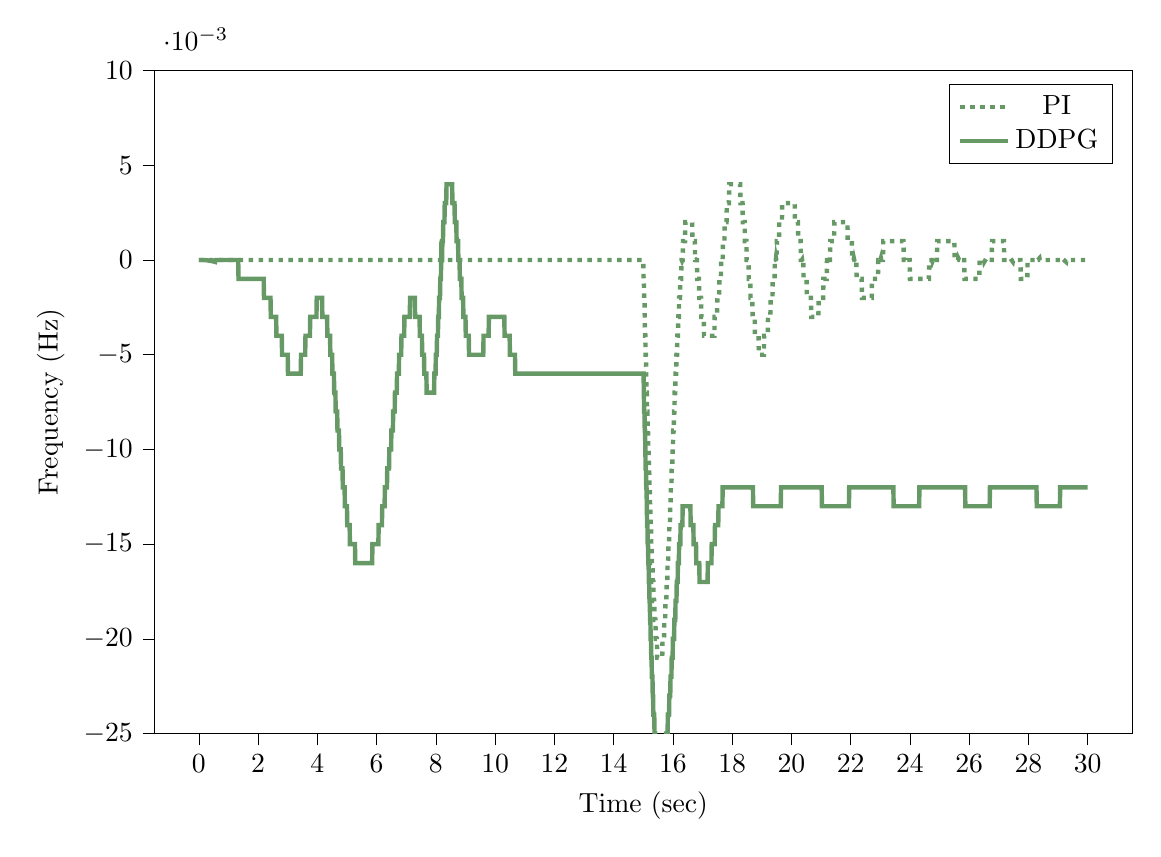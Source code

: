 % This file was created by tikzplotlib v0.9.1.
\begin{tikzpicture}

\definecolor{color0}{rgb}{0.122,0.467,0.706}
\definecolor{color1}{rgb}{1,0.498,0.055}

\begin{axis}[
compat=newest,
tick align=outside,
tick pos=left,
x grid style={white!69.02!black},
xmin=-1.5, xmax=31.5,
xtick style={color=black},
y grid style={white!69.02!black},
ymin=-0.025, ymax=0.01,
ytick style={color=black},
%yticklabel style={
%        /pgf/number format/.cd,
%        	fixed,
%        	fixed zerofill,
%         	precision=3,
%        /tikz/.cd
%},
scaled y ticks=true,
scaled y ticks=base 10:3,
width=14cm,
height=10cm,
xlabel=Time (sec),
ylabel=Frequency (Hz)
%y label style={at={(-0.2,0.5)}}
]

\addplot [ultra thick, green!20!gray, dotted]
table {%
0 0
0.01 0
0.02 0
0.03 0
0.04 0
0.05 0
0.06 0
0.07 0
0.08 0
0.09 0
0.1 0
0.11 0
0.12 0
0.13 0
0.14 0
0.15 0
0.16 0
0.17 0
0.18 0
0.19 0
0.2 0
0.21 0
0.22 0
0.23 0
0.24 0
0.25 0
0.26 0
0.27 0
0.28 0
0.29 0
0.3 0
0.31 0
0.32 0
0.33 0
0.34 0
0.35 0
0.36 0
0.37 0
0.38 0
0.39 0
0.4 0
0.41 0
0.42 0
0.43 0
0.44 0
0.45 0
0.46 0
0.47 0
0.48 0
0.49 0
0.5 0
0.51 0
0.52 0
0.53 0
0.54 0
0.55 0
0.56 0
0.57 0
0.58 0
0.59 0
0.6 0
0.61 0
0.62 0
0.63 0
0.64 0
0.65 0
0.66 0
0.67 0
0.68 0
0.69 0
0.7 0
0.71 0
0.72 0
0.73 0
0.74 0
0.75 0
0.76 0
0.77 0
0.78 0
0.79 0
0.8 0
0.81 0
0.82 0
0.83 0
0.84 0
0.85 0
0.86 0
0.87 0
0.88 0
0.89 0
0.9 0
0.91 0
0.92 0
0.93 0
0.94 0
0.95 0
0.96 0
0.97 0
0.98 0
0.99 0
1 0
1.01 0
1.02 0
1.03 0
1.04 0
1.05 0
1.06 0
1.07 0
1.08 0
1.09 0
1.1 0
1.11 0
1.12 0
1.13 0
1.14 0
1.15 0
1.16 0
1.17 0
1.18 0
1.19 0
1.2 0
1.21 0
1.22 0
1.23 0
1.24 0
1.25 0
1.26 0
1.27 0
1.28 0
1.29 0
1.3 0
1.31 0
1.32 0
1.33 0
1.34 0
1.35 0
1.36 0
1.37 0
1.38 0
1.39 0
1.4 0
1.41 0
1.42 0
1.43 0
1.44 0
1.45 0
1.46 0
1.47 0
1.48 0
1.49 0
1.5 0
1.51 0
1.52 0
1.53 0
1.54 0
1.55 0
1.56 0
1.57 0
1.58 0
1.59 0
1.6 0
1.61 0
1.62 0
1.63 0
1.64 0
1.65 0
1.66 0
1.67 0
1.68 0
1.69 0
1.7 0
1.71 0
1.72 0
1.73 0
1.74 0
1.75 0
1.76 0
1.77 0
1.78 0
1.79 0
1.8 0
1.81 0
1.82 0
1.83 0
1.84 0
1.85 0
1.86 0
1.87 0
1.88 0
1.89 0
1.9 0
1.91 0
1.92 0
1.93 0
1.94 0
1.95 0
1.96 0
1.97 0
1.98 0
1.99 0
2 0
2.01 0
2.02 0
2.03 0
2.04 0
2.05 0
2.06 0
2.07 0
2.08 0
2.09 0
2.1 0
2.11 0
2.12 0
2.13 0
2.14 0
2.15 0
2.16 0
2.17 0
2.18 0
2.19 0
2.2 0
2.21 0
2.22 0
2.23 0
2.24 0
2.25 0
2.26 0
2.27 0
2.28 0
2.29 0
2.3 0
2.31 0
2.32 0
2.33 0
2.34 0
2.35 0
2.36 0
2.37 0
2.38 0
2.39 0
2.4 0
2.41 0
2.42 0
2.43 0
2.44 0
2.45 0
2.46 0
2.47 0
2.48 0
2.49 0
2.5 0
2.51 0
2.52 0
2.53 0
2.54 0
2.55 0
2.56 0
2.57 0
2.58 0
2.59 0
2.6 0
2.61 0
2.62 0
2.63 0
2.64 0
2.65 0
2.66 0
2.67 0
2.68 0
2.69 0
2.7 0
2.71 0
2.72 0
2.73 0
2.74 0
2.75 0
2.76 0
2.77 0
2.78 0
2.79 0
2.8 0
2.81 0
2.82 0
2.83 0
2.84 0
2.85 0
2.86 0
2.87 0
2.88 0
2.89 0
2.9 0
2.91 0
2.92 0
2.93 0
2.94 0
2.95 0
2.96 0
2.97 0
2.98 0
2.99 0
3.0 0
3.01 0
3.02 0
3.03 0
3.04 0
3.05 0
3.06 0
3.07 0
3.08 0
3.09 0
3.1 0
3.11 0
3.12 0
3.13 0
3.14 0
3.15 0
3.16 0
3.17 0
3.18 0
3.19 0
3.2 0
3.21 0
3.22 0
3.23 0
3.24 0
3.25 0
3.26 0
3.27 0
3.28 0
3.29 0
3.3 0
3.31 0
3.32 0
3.33 0
3.34 0
3.35 0
3.36 0
3.37 0
3.38 0
3.39 0
3.4 0
3.41 0
3.42 0
3.43 0
3.44 0
3.45 0
3.46 0
3.47 0
3.48 0
3.49 0
3.5 0
3.51 0
3.52 0
3.53 0
3.54 0
3.55 0
3.56 0
3.57 0
3.58 0
3.59 0
3.6 0
3.61 0
3.62 0
3.63 0
3.64 0
3.65 0
3.66 0
3.67 0
3.68 0
3.69 0
3.7 0
3.71 0
3.72 0
3.73 0
3.74 0
3.75 0
3.76 0
3.77 0
3.78 0
3.79 0
3.8 0
3.81 0
3.82 0
3.83 0
3.84 0
3.85 0
3.86 0
3.87 0
3.88 0
3.89 0
3.9 0
3.91 0
3.92 0
3.93 0
3.94 0
3.95 0
3.96 0
3.97 0
3.98 0
3.99 0
4.0 0
4.01 0
4.02 0
4.03 0
4.04 0
4.05 0
4.06 0
4.07 0
4.08 0
4.09 0
4.1 0
4.11 0
4.12 0
4.13 0
4.14 0
4.15 0
4.16 0
4.17 0
4.18 0
4.19 0
4.2 0
4.21 0
4.22 0
4.23 0
4.24 0
4.25 0
4.26 0
4.27 0
4.28 0
4.29 0
4.3 0
4.31 0
4.32 0
4.33 0
4.34 0
4.35 0
4.36 0
4.37 0
4.38 0
4.39 0
4.4 0
4.41 0
4.42 0
4.43 0
4.44 0
4.45 0
4.46 0
4.47 0
4.48 0
4.49 0
4.5 0
4.51 0
4.52 0
4.53 0
4.54 0
4.55 0
4.56 0
4.57 0
4.58 0
4.59 0
4.6 0
4.61 0
4.62 0
4.63 0
4.64 0
4.65 0
4.66 0
4.67 0
4.68 0
4.69 0
4.7 0
4.71 0
4.72 0
4.73 0
4.74 0
4.75 0
4.76 0
4.77 0
4.78 0
4.79 0
4.8 0
4.81 0
4.82 0
4.83 0
4.84 0
4.85 0
4.86 0
4.87 0
4.88 0
4.89 0
4.9 0
4.91 0
4.92 0
4.93 0
4.94 0
4.95 0
4.96 0
4.97 0
4.98 0
4.99 0
5.0 0
5.01 0
5.02 0
5.03 0
5.04 0
5.05 0
5.06 0
5.07 0
5.08 0
5.09 0
5.1 0
5.11 0
5.12 0
5.13 0
5.14 0
5.15 0
5.16 0
5.17 0
5.18 0
5.19 0
5.2 0
5.21 0
5.22 0
5.23 0
5.24 0
5.25 0
5.26 0
5.27 0
5.28 0
5.29 0
5.3 0
5.31 0
5.32 0
5.33 0
5.34 0
5.35 0
5.36 0
5.37 0
5.38 0
5.39 0
5.4 0
5.41 0
5.42 0
5.43 0
5.44 0
5.45 0
5.46 0
5.47 0
5.48 0
5.49 0
5.5 0
5.51 0
5.52 0
5.53 0
5.54 0
5.55 0
5.56 0
5.57 0
5.58 0
5.59 0
5.6 0
5.61 0
5.62 0
5.63 0
5.64 0
5.65 0
5.66 0
5.67 0
5.68 0
5.69 0
5.7 0
5.71 0
5.72 0
5.73 0
5.74 0
5.75 0
5.76 0
5.77 0
5.78 0
5.79 0
5.8 0
5.81 0
5.82 0
5.83 0
5.84 0
5.85 0
5.86 0
5.87 0
5.88 0
5.89 0
5.9 0
5.91 0
5.92 0
5.93 0
5.94 0
5.95 0
5.96 0
5.97 0
5.98 0
5.99 0
6.0 0
6.01 0
6.02 0
6.03 0
6.04 0
6.05 0
6.06 0
6.07 0
6.08 0
6.09 0
6.1 0
6.11 0
6.12 0
6.13 0
6.14 0
6.15 0
6.16 0
6.17 0
6.18 0
6.19 0
6.2 0
6.21 0
6.22 0
6.23 0
6.24 0
6.25 0
6.26 0
6.27 0
6.28 0
6.29 0
6.3 0
6.31 0
6.32 0
6.33 0
6.34 0
6.35 0
6.36 0
6.37 0
6.38 0
6.39 0
6.4 0
6.41 0
6.42 0
6.43 0
6.44 0
6.45 0
6.46 0
6.47 0
6.48 0
6.49 0
6.5 0
6.51 0
6.52 0
6.53 0
6.54 0
6.55 0
6.56 0
6.57 0
6.58 0
6.59 0
6.6 0
6.61 0
6.62 0
6.63 0
6.64 0
6.65 0
6.66 0
6.67 0
6.68 0
6.69 0
6.7 0
6.71 0
6.72 0
6.73 0
6.74 0
6.75 0
6.76 0
6.77 0
6.78 0
6.79 0
6.8 0
6.81 0
6.82 0
6.83 0
6.84 0
6.85 0
6.86 0
6.87 0
6.88 0
6.89 0
6.9 0
6.91 0
6.92 0
6.93 0
6.94 0
6.95 0
6.96 0
6.97 0
6.98 0
6.99 0
7.0 0
7.01 0
7.02 0
7.03 0
7.04 0
7.05 0
7.06 0
7.07 0
7.08 0
7.09 0
7.1 0
7.11 0
7.12 0
7.13 0
7.14 0
7.15 0
7.16 0
7.17 0
7.18 0
7.19 0
7.2 0
7.21 0
7.22 0
7.23 0
7.24 0
7.25 0
7.26 0
7.27 0
7.28 0
7.29 0
7.3 0
7.31 0
7.32 0
7.33 0
7.34 0
7.35 0
7.36 0
7.37 0
7.38 0
7.39 0
7.4 0
7.41 0
7.42 0
7.43 0
7.44 0
7.45 0
7.46 0
7.47 0
7.48 0
7.49 0
7.5 0
7.51 0
7.52 0
7.53 0
7.54 0
7.55 0
7.56 0
7.57 0
7.58 0
7.59 0
7.6 0
7.61 0
7.62 0
7.63 0
7.64 0
7.65 0
7.66 0
7.67 0
7.68 0
7.69 0
7.7 0
7.71 0
7.72 0
7.73 0
7.74 0
7.75 0
7.76 0
7.77 0
7.78 0
7.79 0
7.8 0
7.81 0
7.82 0
7.83 0
7.84 0
7.85 0
7.86 0
7.87 0
7.88 0
7.89 0
7.9 0
7.91 0
7.92 0
7.93 0
7.94 0
7.95 0
7.96 0
7.97 0
7.98 0
7.99 0
8.0 0
8.01 0
8.02 0
8.03 0
8.04 0
8.05 0
8.06 0
8.07 0
8.08 0
8.09 0
8.1 0
8.11 0
8.12 0
8.13 0
8.14 0
8.15 0
8.16 0
8.17 0
8.18 0
8.19 0
8.2 0
8.21 0
8.22 0
8.23 0
8.24 0
8.25 0
8.26 0
8.27 0
8.28 0
8.29 0
8.3 0
8.31 0
8.32 0
8.33 0
8.34 0
8.35 0
8.36 0
8.37 0
8.38 0
8.39 0
8.4 0
8.41 0
8.42 0
8.43 0
8.44 0
8.45 0
8.46 0
8.47 0
8.48 0
8.49 0
8.5 0
8.51 0
8.52 0
8.53 0
8.54 0
8.55 0
8.56 0
8.57 0
8.58 0
8.59 0
8.6 0
8.61 0
8.62 0
8.63 0
8.64 0
8.65 0
8.66 0
8.67 0
8.68 0
8.69 0
8.7 0
8.71 0
8.72 0
8.73 0
8.74 0
8.75 0
8.76 0
8.77 0
8.78 0
8.79 0
8.8 0
8.81 0
8.82 0
8.83 0
8.84 0
8.85 0
8.86 0
8.87 0
8.88 0
8.89 0
8.9 0
8.91 0
8.92 0
8.93 0
8.94 0
8.95 0
8.96 0
8.97 0
8.98 0
8.99 0
9.0 0
9.01 0
9.02 0
9.03 0
9.04 0
9.05 0
9.06 0
9.07 0
9.08 0
9.09 0
9.1 0
9.11 0
9.12 0
9.13 0
9.14 0
9.15 0
9.16 0
9.17 0
9.18 0
9.19 0
9.2 0
9.21 0
9.22 0
9.23 0
9.24 0
9.25 0
9.26 0
9.27 0
9.28 0
9.29 0
9.3 0
9.31 0
9.32 0
9.33 0
9.34 0
9.35 0
9.36 0
9.37 0
9.38 0
9.39 0
9.4 0
9.41 0
9.42 0
9.43 0
9.44 0
9.45 0
9.46 0
9.47 0
9.48 0
9.49 0
9.5 0
9.51 0
9.52 0
9.53 0
9.54 0
9.55 0
9.56 0
9.57 0
9.58 0
9.59 0
9.6 0
9.61 0
9.62 0
9.63 0
9.64 0
9.65 0
9.66 0
9.67 0
9.68 0
9.69 0
9.7 0
9.71 0
9.72 0
9.73 0
9.74 0
9.75 0
9.76 0
9.77 0
9.78 0
9.79 0
9.8 0
9.81 0
9.82 0
9.83 0
9.84 0
9.85 0
9.86 0
9.87 0
9.88 0
9.89 0
9.9 0
9.91 0
9.92 0
9.93 0
9.94 0
9.95 0
9.96 0
9.97 0
9.98 0
9.99 0
10.0 0
10.01 0
10.02 0
10.03 0
10.04 0
10.05 0
10.06 0
10.07 0
10.08 0
10.09 0
10.1 0
10.11 0
10.12 0
10.13 0
10.14 0
10.15 0
10.16 0
10.17 0
10.18 0
10.19 0
10.2 0
10.21 0
10.22 0
10.23 0
10.24 0
10.25 0
10.26 0
10.27 0
10.28 0
10.29 0
10.3 0
10.31 0
10.32 0
10.33 0
10.34 0
10.35 0
10.36 0
10.37 0
10.38 0
10.39 0
10.4 0
10.41 0
10.42 0
10.43 0
10.44 0
10.45 0
10.46 0
10.47 0
10.48 0
10.49 0
10.5 0
10.51 0
10.52 0
10.53 0
10.54 0
10.55 0
10.56 0
10.57 0
10.58 0
10.59 0
10.6 0
10.61 0
10.62 0
10.63 0
10.64 0
10.65 0
10.66 0
10.67 0
10.68 0
10.69 0
10.7 0
10.71 0
10.72 0
10.73 0
10.74 0
10.75 0
10.76 0
10.77 0
10.78 0
10.79 0
10.8 0
10.81 0
10.82 0
10.83 0
10.84 0
10.85 0
10.86 0
10.87 0
10.88 0
10.89 0
10.9 0
10.91 0
10.92 0
10.93 0
10.94 0
10.95 0
10.96 0
10.97 0
10.98 0
10.99 0
11.0 0
11.01 0
11.02 0
11.03 0
11.04 0
11.05 0
11.06 0
11.07 0
11.08 0
11.09 0
11.1 0
11.11 0
11.12 0
11.13 0
11.14 0
11.15 0
11.16 0
11.17 0
11.18 0
11.19 0
11.2 0
11.21 0
11.22 0
11.23 0
11.24 0
11.25 0
11.26 0
11.27 0
11.28 0
11.29 0
11.3 0
11.31 0
11.32 0
11.33 0
11.34 0
11.35 0
11.36 0
11.37 0
11.38 0
11.39 0
11.4 0
11.41 0
11.42 0
11.43 0
11.44 0
11.45 0
11.46 0
11.47 0
11.48 0
11.49 0
11.5 0
11.51 0
11.52 0
11.53 0
11.54 0
11.55 0
11.56 0
11.57 0
11.58 0
11.59 0
11.6 0
11.61 0
11.62 0
11.63 0
11.64 0
11.65 0
11.66 0
11.67 0
11.68 0
11.69 0
11.7 0
11.71 0
11.72 0
11.73 0
11.74 0
11.75 0
11.76 0
11.77 0
11.78 0
11.79 0
11.8 0
11.81 0
11.82 0
11.83 0
11.84 0
11.85 0
11.86 0
11.87 0
11.88 0
11.89 0
11.9 0
11.91 0
11.92 0
11.93 0
11.94 0
11.95 0
11.96 0
11.97 0
11.98 0
11.99 0
12.0 0
12.01 0
12.02 0
12.03 0
12.04 0
12.05 0
12.06 0
12.07 0
12.08 0
12.09 0
12.1 0
12.11 0
12.12 0
12.13 0
12.14 0
12.15 0
12.16 0
12.17 0
12.18 0
12.19 0
12.2 0
12.21 0
12.22 0
12.23 0
12.24 0
12.25 0
12.26 0
12.27 0
12.28 0
12.29 0
12.3 0
12.31 0
12.32 0
12.33 0
12.34 0
12.35 0
12.36 0
12.37 0
12.38 0
12.39 0
12.4 0
12.41 0
12.42 0
12.43 0
12.44 0
12.45 0
12.46 0
12.47 0
12.48 0
12.49 0
12.5 0
12.51 0
12.52 0
12.53 0
12.54 0
12.55 0
12.56 0
12.57 0
12.58 0
12.59 0
12.6 0
12.61 0
12.62 0
12.63 0
12.64 0
12.65 0
12.66 0
12.67 0
12.68 0
12.69 0
12.7 0
12.71 0
12.72 0
12.73 0
12.74 0
12.75 0
12.76 0
12.77 0
12.78 0
12.79 0
12.8 0
12.81 0
12.82 0
12.83 0
12.84 0
12.85 0
12.86 0
12.87 0
12.88 0
12.89 0
12.9 0
12.91 0
12.92 0
12.93 0
12.94 0
12.95 0
12.96 0
12.97 0
12.98 0
12.99 0
13.0 0
13.01 0
13.02 0
13.03 0
13.04 0
13.05 0
13.06 0
13.07 0
13.08 0
13.09 0
13.1 0
13.11 0
13.12 0
13.13 0
13.14 0
13.15 0
13.16 0
13.17 0
13.18 0
13.19 0
13.2 0
13.21 0
13.22 0
13.23 0
13.24 0
13.25 0
13.26 0
13.27 0
13.28 0
13.29 0
13.3 0
13.31 0
13.32 0
13.33 0
13.34 0
13.35 0
13.36 0
13.37 0
13.38 0
13.39 0
13.4 0
13.41 0
13.42 0
13.43 0
13.44 0
13.45 0
13.46 0
13.47 0
13.48 0
13.49 0
13.5 0
13.51 0
13.52 0
13.53 0
13.54 0
13.55 0
13.56 0
13.57 0
13.58 0
13.59 0
13.6 0
13.61 0
13.62 0
13.63 0
13.64 0
13.65 0
13.66 0
13.67 0
13.68 0
13.69 0
13.7 0
13.71 0
13.72 0
13.73 0
13.74 0
13.75 0
13.76 0
13.77 0
13.78 0
13.79 0
13.8 0
13.81 0
13.82 0
13.83 0
13.84 0
13.85 0
13.86 0
13.87 0
13.88 0
13.89 0
13.9 0
13.91 0
13.92 0
13.93 0
13.94 0
13.95 0
13.96 0
13.97 0
13.98 0
13.99 0
14.0 0
14.01 0
14.02 0
14.03 0
14.04 0
14.05 0
14.06 0
14.07 0
14.08 0
14.09 0
14.1 0
14.11 0
14.12 0
14.13 0
14.14 0
14.15 0
14.16 0
14.17 0
14.18 0
14.19 0
14.2 0
14.21 0
14.22 0
14.23 0
14.24 0
14.25 0
14.26 0
14.27 0
14.28 0
14.29 0
14.3 0
14.31 0
14.32 0
14.33 0
14.34 0
14.35 0
14.36 0
14.37 0
14.38 0
14.39 0
14.4 0
14.41 0
14.42 0
14.43 0
14.44 0
14.45 0
14.46 0
14.47 0
14.48 0
14.49 0
14.5 0
14.51 0
14.52 0
14.53 0
14.54 0
14.55 0
14.56 0
14.57 0
14.58 0
14.59 0
14.6 0
14.61 0
14.62 0
14.63 0
14.64 0
14.65 0
14.66 0
14.67 0
14.68 0
14.69 0
14.7 0
14.71 0
14.72 0
14.73 0
14.74 0
14.75 0
14.76 0
14.77 0
14.78 0
14.79 0
14.8 0
14.81 0
14.82 0
14.83 0
14.84 0
14.85 0
14.86 0
14.87 0
14.88 0
14.89 0
14.9 0
14.91 0
14.92 0
14.93 0
14.94 0
14.95 0
14.96 0
14.97 0
14.98 0
14.99 0
15.0 -3.937e-09
15.01 -0.001
15.02 -0.001
15.03 -0.002
15.04 -0.002
15.05 -0.003
15.06 -0.004
15.07 -0.004
15.08 -0.005
15.09 -0.005
15.1 -0.006
15.11 -0.007
15.12 -0.007
15.13 -0.008
15.14 -0.008
15.15 -0.009
15.16 -0.009
15.17 -0.01
15.18 -0.01
15.19 -0.011
15.2 -0.011
15.21 -0.012
15.22 -0.012
15.23 -0.013
15.24 -0.013
15.25 -0.014
15.26 -0.014
15.27 -0.015
15.28 -0.015
15.29 -0.016
15.3 -0.016
15.31 -0.016
15.32 -0.017
15.33 -0.017
15.34 -0.017
15.35 -0.018
15.36 -0.018
15.37 -0.018
15.38 -0.019
15.39 -0.019
15.4 -0.019
15.41 -0.019
15.42 -0.02
15.43 -0.02
15.44 -0.02
15.45 -0.02
15.46 -0.02
15.47 -0.021
15.48 -0.021
15.49 -0.021
15.5 -0.021
15.51 -0.021
15.52 -0.021
15.53 -0.021
15.54 -0.021
15.55 -0.021
15.56 -0.021
15.57 -0.021
15.58 -0.021
15.59 -0.021
15.6 -0.021
15.61 -0.021
15.62 -0.021
15.63 -0.021
15.64 -0.021
15.65 -0.02
15.66 -0.02
15.67 -0.02
15.68 -0.02
15.69 -0.02
15.7 -0.02
15.71 -0.019
15.72 -0.019
15.73 -0.019
15.74 -0.019
15.75 -0.018
15.76 -0.018
15.77 -0.018
15.78 -0.018
15.79 -0.017
15.8 -0.017
15.81 -0.017
15.82 -0.016
15.83 -0.016
15.84 -0.016
15.85 -0.015
15.86 -0.015
15.87 -0.015
15.88 -0.014
15.89 -0.014
15.9 -0.014
15.91 -0.013
15.92 -0.013
15.93 -0.012
15.94 -0.012
15.95 -0.012
15.96 -0.011
15.97 -0.011
15.98 -0.011
15.99 -0.01
16.0 -0.01
16.01 -0.009
16.02 -0.009
16.03 -0.009
16.04 -0.008
16.05 -0.008
16.06 -0.007
16.07 -0.007
16.08 -0.007
16.09 -0.006
16.1 -0.006
16.11 -0.006
16.12 -0.005
16.13 -0.005
16.14 -0.005
16.15 -0.004
16.16 -0.004
16.17 -0.004
16.18 -0.003
16.19 -0.003
16.2 -0.003
16.21 -0.002
16.22 -0.002
16.23 -0.002
16.24 -0.002
16.25 -0.001
16.26 -0.001
16.27 -0.001
16.28 -0.001
16.29 -0.0
16.3 -0.0
16.31 -3.81e-05
16.32 0.0
16.33 0.0
16.34 0.001
16.35 0.001
16.36 0.001
16.37 0.001
16.38 0.001
16.39 0.001
16.4 0.001
16.41 0.001
16.42 0.002
16.43 0.002
16.44 0.002
16.45 0.002
16.46 0.002
16.47 0.002
16.48 0.002
16.49 0.002
16.5 0.002
16.51 0.002
16.52 0.002
16.53 0.002
16.54 0.002
16.55 0.002
16.56 0.002
16.57 0.002
16.58 0.002
16.59 0.002
16.6 0.002
16.61 0.002
16.62 0.002
16.63 0.002
16.64 0.002
16.65 0.002
16.66 0.001
16.67 0.001
16.68 0.001
16.69 0.001
16.7 0.001
16.71 0.001
16.72 0.001
16.73 0.001
16.74 0.001
16.75 0.0
16.76 0.0
16.77 0.0
16.78 1.33e-05
16.79 -0.0
16.8 -0.0
16.81 -0.0
16.82 -0.001
16.83 -0.001
16.84 -0.001
16.85 -0.001
16.86 -0.001
16.87 -0.001
16.88 -0.001
16.89 -0.002
16.9 -0.002
16.91 -0.002
16.92 -0.002
16.93 -0.002
16.94 -0.002
16.95 -0.002
16.96 -0.003
16.97 -0.003
16.98 -0.003
16.99 -0.003
17.0 -0.003
17.01 -0.003
17.02 -0.003
17.03 -0.003
17.04 -0.003
17.05 -0.004
17.06 -0.004
17.07 -0.004
17.08 -0.004
17.09 -0.004
17.1 -0.004
17.11 -0.004
17.12 -0.004
17.13 -0.004
17.14 -0.004
17.15 -0.004
17.16 -0.004
17.17 -0.004
17.18 -0.004
17.19 -0.004
17.2 -0.004
17.21 -0.004
17.22 -0.004
17.23 -0.004
17.24 -0.004
17.25 -0.004
17.26 -0.004
17.27 -0.004
17.28 -0.004
17.29 -0.004
17.3 -0.004
17.31 -0.004
17.32 -0.004
17.33 -0.004
17.34 -0.004
17.35 -0.004
17.36 -0.004
17.37 -0.004
17.38 -0.004
17.39 -0.004
17.4 -0.004
17.41 -0.003
17.42 -0.003
17.43 -0.003
17.44 -0.003
17.45 -0.003
17.46 -0.003
17.47 -0.003
17.48 -0.003
17.49 -0.003
17.5 -0.002
17.51 -0.002
17.52 -0.002
17.53 -0.002
17.54 -0.002
17.55 -0.002
17.56 -0.002
17.57 -0.001
17.58 -0.001
17.59 -0.001
17.6 -0.001
17.61 -0.001
17.62 -0.001
17.63 -0.0
17.64 -0.0
17.65 -5.271e-05
17.66 0.0
17.67 0.0
17.68 0.0
17.69 0.001
17.7 0.001
17.71 0.001
17.72 0.001
17.73 0.001
17.74 0.001
17.75 0.002
17.76 0.002
17.77 0.002
17.78 0.002
17.79 0.002
17.8 0.002
17.81 0.002
17.82 0.003
17.83 0.003
17.84 0.003
17.85 0.003
17.86 0.003
17.87 0.003
17.88 0.003
17.89 0.003
17.9 0.004
17.91 0.004
17.92 0.004
17.93 0.004
17.94 0.004
17.95 0.004
17.96 0.004
17.97 0.004
17.98 0.004
17.99 0.004
18 0.004
18.01 0.004
18.02 0.004
18.03 0.004
18.04 0.004
18.05 0.004
18.06 0.004
18.07 0.004
18.08 0.004
18.09 0.004
18.1 0.004
18.11 0.004
18.12 0.004
18.13 0.004
18.14 0.004
18.15 0.004
18.16 0.004
18.17 0.004
18.18 0.004
18.19 0.004
18.2 0.004
18.21 0.004
18.22 0.004
18.23 0.004
18.24 0.004
18.25 0.004
18.26 0.004
18.27 0.004
18.28 0.003
18.29 0.003
18.3 0.003
18.31 0.003
18.32 0.003
18.33 0.003
18.34 0.003
18.35 0.003
18.36 0.002
18.37 0.002
18.38 0.002
18.39 0.002
18.4 0.002
18.41 0.002
18.42 0.002
18.43 0.001
18.44 0.001
18.45 0.001
18.46 0.001
18.47 0.001
18.48 0.001
18.49 0.0
18.5 0.0
18.51 0.0
18.52 6.408e-06
18.53 -0.0
18.54 -0.0
18.55 -0.0
18.56 -0.001
18.57 -0.001
18.58 -0.001
18.59 -0.001
18.6 -0.001
18.61 -0.001
18.62 -0.002
18.63 -0.002
18.64 -0.002
18.65 -0.002
18.66 -0.002
18.67 -0.002
18.68 -0.002
18.69 -0.003
18.7 -0.003
18.71 -0.003
18.72 -0.003
18.73 -0.003
18.74 -0.003
18.75 -0.003
18.76 -0.003
18.77 -0.004
18.78 -0.004
18.79 -0.004
18.8 -0.004
18.81 -0.004
18.82 -0.004
18.83 -0.004
18.84 -0.004
18.85 -0.004
18.86 -0.004
18.87 -0.004
18.88 -0.004
18.89 -0.004
18.9 -0.005
18.91 -0.005
18.92 -0.005
18.93 -0.005
18.94 -0.005
18.95 -0.005
18.96 -0.005
18.97 -0.005
18.98 -0.005
18.99 -0.005
19.0 -0.005
19.01 -0.005
19.02 -0.005
19.03 -0.005
19.04 -0.005
19.05 -0.005
19.06 -0.005
19.07 -0.005
19.08 -0.004
19.09 -0.004
19.1 -0.004
19.11 -0.004
19.12 -0.004
19.13 -0.004
19.14 -0.004
19.15 -0.004
19.16 -0.004
19.17 -0.004
19.18 -0.004
19.19 -0.004
19.2 -0.004
19.21 -0.003
19.22 -0.003
19.23 -0.003
19.24 -0.003
19.25 -0.003
19.26 -0.003
19.27 -0.003
19.28 -0.003
19.29 -0.003
19.3 -0.002
19.31 -0.002
19.32 -0.002
19.33 -0.002
19.34 -0.002
19.35 -0.002
19.36 -0.002
19.37 -0.001
19.38 -0.001
19.39 -0.001
19.4 -0.001
19.41 -0.001
19.42 -0.001
19.43 -0.001
19.44 -0.0
19.45 -0.0
19.46 -0.0
19.47 -5.002e-05
19.48 8.966e-05
19.49 0.0
19.5 0.0
19.51 0.001
19.52 0.001
19.53 0.001
19.54 0.001
19.55 0.001
19.56 0.001
19.57 0.001
19.58 0.001
19.59 0.002
19.6 0.002
19.61 0.002
19.62 0.002
19.63 0.002
19.64 0.002
19.65 0.002
19.66 0.002
19.67 0.002
19.68 0.002
19.69 0.003
19.7 0.003
19.71 0.003
19.72 0.003
19.73 0.003
19.74 0.003
19.75 0.003
19.76 0.003
19.77 0.003
19.78 0.003
19.79 0.003
19.8 0.003
19.81 0.003
19.82 0.003
19.83 0.003
19.84 0.003
19.85 0.003
19.86 0.003
19.87 0.003
19.88 0.003
19.89 0.003
19.9 0.003
19.91 0.003
19.92 0.003
19.93 0.003
19.94 0.003
19.95 0.003
19.96 0.003
19.97 0.003
19.98 0.003
19.99 0.003
20.0 0.003
20.01 0.003
20.02 0.003
20.03 0.003
20.04 0.003
20.05 0.003
20.06 0.003
20.07 0.003
20.08 0.003
20.09 0.003
20.1 0.003
20.11 0.003
20.12 0.002
20.13 0.002
20.14 0.002
20.15 0.002
20.16 0.002
20.17 0.002
20.18 0.002
20.19 0.002
20.2 0.002
20.21 0.002
20.22 0.002
20.23 0.001
20.24 0.001
20.25 0.001
20.26 0.001
20.27 0.001
20.28 0.001
20.29 0.001
20.3 0.001
20.31 0.001
20.32 0.0
20.33 0.0
20.34 0.0
20.35 0.0
20.36 2.286e-05
20.37 -8.679e-05
20.38 -0.0
20.39 -0.0
20.4 -0.0
20.41 -0.001
20.42 -0.001
20.43 -0.001
20.44 -0.001
20.45 -0.001
20.46 -0.001
20.47 -0.001
20.48 -0.001
20.49 -0.001
20.5 -0.001
20.51 -0.001
20.52 -0.002
20.53 -0.002
20.54 -0.002
20.55 -0.002
20.56 -0.002
20.57 -0.002
20.58 -0.002
20.59 -0.002
20.6 -0.002
20.61 -0.002
20.62 -0.002
20.63 -0.002
20.64 -0.002
20.65 -0.002
20.66 -0.002
20.67 -0.003
20.68 -0.003
20.69 -0.003
20.7 -0.003
20.71 -0.003
20.72 -0.003
20.73 -0.003
20.74 -0.003
20.75 -0.003
20.76 -0.003
20.77 -0.003
20.78 -0.003
20.79 -0.003
20.8 -0.003
20.81 -0.003
20.82 -0.003
20.83 -0.003
20.84 -0.003
20.85 -0.003
20.86 -0.003
20.87 -0.003
20.88 -0.003
20.89 -0.003
20.9 -0.003
20.91 -0.003
20.92 -0.002
20.93 -0.002
20.94 -0.002
20.95 -0.002
20.96 -0.002
20.97 -0.002
20.98 -0.002
20.99 -0.002
21.0 -0.002
21.01 -0.002
21.02 -0.002
21.03 -0.002
21.04 -0.002
21.05 -0.002
21.06 -0.002
21.07 -0.002
21.08 -0.001
21.09 -0.001
21.1 -0.001
21.11 -0.001
21.12 -0.001
21.13 -0.001
21.14 -0.001
21.15 -0.001
21.16 -0.001
21.17 -0.001
21.18 -0.001
21.19 -0.001
21.2 -0.0
21.21 -0.0
21.22 -0.0
21.23 -0.0
21.24 -9.258e-05
21.25 -5.427e-06
21.26 8.124e-05
21.27 0.0
21.28 0.0
21.29 0.0
21.3 0.0
21.31 0.001
21.32 0.001
21.33 0.001
21.34 0.001
21.35 0.001
21.36 0.001
21.37 0.001
21.38 0.001
21.39 0.001
21.4 0.001
21.41 0.001
21.42 0.001
21.43 0.001
21.44 0.001
21.45 0.002
21.46 0.002
21.47 0.002
21.48 0.002
21.49 0.002
21.5 0.002
21.51 0.002
21.52 0.002
21.53 0.002
21.54 0.002
21.55 0.002
21.56 0.002
21.57 0.002
21.58 0.002
21.59 0.002
21.6 0.002
21.61 0.002
21.62 0.002
21.63 0.002
21.64 0.002
21.65 0.002
21.66 0.002
21.67 0.002
21.68 0.002
21.69 0.002
21.7 0.002
21.71 0.002
21.72 0.002
21.73 0.002
21.74 0.002
21.75 0.002
21.76 0.002
21.77 0.002
21.78 0.002
21.79 0.002
21.8 0.002
21.81 0.002
21.82 0.002
21.83 0.002
21.84 0.002
21.85 0.002
21.86 0.002
21.87 0.002
21.88 0.002
21.89 0.002
21.9 0.001
21.91 0.001
21.92 0.001
21.93 0.001
21.94 0.001
21.95 0.001
21.96 0.001
21.97 0.001
21.98 0.001
21.99 0.001
22.0 0.001
22.01 0.001
22.02 0.001
22.03 0.001
22.04 0.001
22.05 0.0
22.06 0.0
22.07 0.0
22.08 0.0
22.09 0.0
22.1 0.0
22.11 7.06e-05
22.12 -1.045e-07
22.13 -7.052e-05
22.14 -0.0
22.15 -0.0
22.16 -0.0
22.17 -0.0
22.18 -0.0
22.19 -0.0
22.2 -0.001
22.21 -0.001
22.22 -0.001
22.23 -0.001
22.24 -0.001
22.25 -0.001
22.26 -0.001
22.27 -0.001
22.28 -0.001
22.29 -0.001
22.3 -0.001
22.31 -0.001
22.32 -0.001
22.33 -0.001
22.34 -0.001
22.35 -0.001
22.36 -0.001
22.37 -0.001
22.38 -0.002
22.39 -0.002
22.4 -0.002
22.41 -0.002
22.42 -0.002
22.43 -0.002
22.44 -0.002
22.45 -0.002
22.46 -0.002
22.47 -0.002
22.48 -0.002
22.49 -0.002
22.5 -0.002
22.51 -0.002
22.52 -0.002
22.53 -0.002
22.54 -0.002
22.55 -0.002
22.56 -0.002
22.57 -0.002
22.58 -0.002
22.59 -0.002
22.6 -0.002
22.61 -0.002
22.62 -0.002
22.63 -0.002
22.64 -0.002
22.65 -0.002
22.66 -0.002
22.67 -0.002
22.68 -0.002
22.69 -0.002
22.7 -0.002
22.71 -0.002
22.72 -0.001
22.73 -0.001
22.74 -0.001
22.75 -0.001
22.76 -0.001
22.77 -0.001
22.78 -0.001
22.79 -0.001
22.8 -0.001
22.81 -0.001
22.82 -0.001
22.83 -0.001
22.84 -0.001
22.85 -0.001
22.86 -0.001
22.87 -0.001
22.88 -0.001
22.89 -0.001
22.9 -0.001
22.91 -0.001
22.92 -0.001
22.93 -0.0
22.94 -0.0
22.95 -0.0
22.96 -0.0
22.97 -0.0
22.98 -0.0
22.99 -9.061e-05
23.0 -3.206e-05
23.01 2.628e-05
23.02 8.431e-05
23.03 0.0
23.04 0.0
23.05 0.0
23.06 0.0
23.07 0.0
23.08 0.0
23.09 0.0
23.1 0.001
23.11 0.001
23.12 0.001
23.13 0.001
23.14 0.001
23.15 0.001
23.16 0.001
23.17 0.001
23.18 0.001
23.19 0.001
23.2 0.001
23.21 0.001
23.22 0.001
23.23 0.001
23.24 0.001
23.25 0.001
23.26 0.001
23.27 0.001
23.28 0.001
23.29 0.001
23.3 0.001
23.31 0.001
23.32 0.001
23.33 0.001
23.34 0.001
23.35 0.001
23.36 0.001
23.37 0.001
23.38 0.001
23.39 0.001
23.4 0.001
23.41 0.001
23.42 0.001
23.43 0.001
23.44 0.001
23.45 0.001
23.46 0.001
23.47 0.001
23.48 0.001
23.49 0.001
23.5 0.001
23.51 0.001
23.52 0.001
23.53 0.001
23.54 0.001
23.55 0.001
23.56 0.001
23.57 0.001
23.58 0.001
23.59 0.001
23.6 0.001
23.61 0.001
23.62 0.001
23.63 0.001
23.64 0.001
23.65 0.001
23.66 0.001
23.67 0.001
23.68 0.001
23.69 0.001
23.7 0.001
23.71 0.001
23.72 0.001
23.73 0.001
23.74 0.001
23.75 0.001
23.76 0.001
23.77 0.001
23.78 0.001
23.79 0.0
23.8 0.0
23.81 0.0
23.82 0.0
23.83 0.0
23.84 0.0
23.85 0.0
23.86 0.0
23.87 9.129e-05
23.88 4.308e-05
23.89 -4.984e-06
23.9 -5.283e-05
23.91 -0.0
23.92 -0.0
23.93 -0.0
23.94 -0.0
23.95 -0.0
23.96 -0.0
23.97 -0.0
23.98 -0.0
23.99 -0.0
24.0 -0.001
24.01 -0.001
24.02 -0.001
24.03 -0.001
24.04 -0.001
24.05 -0.001
24.06 -0.001
24.07 -0.001
24.08 -0.001
24.09 -0.001
24.1 -0.001
24.11 -0.001
24.12 -0.001
24.13 -0.001
24.14 -0.001
24.15 -0.001
24.16 -0.001
24.17 -0.001
24.18 -0.001
24.19 -0.001
24.2 -0.001
24.21 -0.001
24.22 -0.001
24.23 -0.001
24.24 -0.001
24.25 -0.001
24.26 -0.001
24.27 -0.001
24.28 -0.001
24.29 -0.001
24.3 -0.001
24.31 -0.001
24.32 -0.001
24.33 -0.001
24.34 -0.001
24.35 -0.001
24.36 -0.001
24.37 -0.001
24.38 -0.001
24.39 -0.001
24.4 -0.001
24.41 -0.001
24.42 -0.001
24.43 -0.001
24.44 -0.001
24.45 -0.001
24.46 -0.001
24.47 -0.001
24.48 -0.001
24.49 -0.001
24.5 -0.001
24.51 -0.001
24.52 -0.001
24.53 -0.001
24.54 -0.001
24.55 -0.001
24.56 -0.001
24.57 -0.001
24.58 -0.001
24.59 -0.001
24.6 -0.001
24.61 -0.001
24.62 -0.001
24.63 -0.001
24.64 -0.001
24.65 -0.0
24.66 -0.0
24.67 -0.0
24.68 -0.0
24.69 -0.0
24.7 -0.0
24.71 -0.0
24.72 -0.0
24.73 -0.0
24.74 -0.0
24.75 -0.0
24.76 -6.581e-05
24.77 -2.635e-05
24.78 1.297e-05
24.79 5.208e-05
24.8 9.094e-05
24.81 0.0
24.82 0.0
24.83 0.0
24.84 0.0
24.85 0.0
24.86 0.0
24.87 0.0
24.88 0.0
24.89 0.0
24.9 0.0
24.91 0.0
24.92 0.001
24.93 0.001
24.94 0.001
24.95 0.001
24.96 0.001
24.97 0.001
24.98 0.001
24.99 0.001
25.0 0.001
25.01 0.001
25.02 0.001
25.03 0.001
25.04 0.001
25.05 0.001
25.06 0.001
25.07 0.001
25.08 0.001
25.09 0.001
25.1 0.001
25.11 0.001
25.12 0.001
25.13 0.001
25.14 0.001
25.15 0.001
25.16 0.001
25.17 0.001
25.18 0.001
25.19 0.001
25.2 0.001
25.21 0.001
25.22 0.001
25.23 0.001
25.24 0.001
25.25 0.001
25.26 0.001
25.27 0.001
25.28 0.001
25.29 0.001
25.3 0.001
25.31 0.001
25.32 0.001
25.33 0.001
25.34 0.001
25.35 0.001
25.36 0.001
25.37 0.001
25.38 0.001
25.39 0.001
25.4 0.001
25.41 0.001
25.42 0.001
25.43 0.001
25.44 0.001
25.45 0.001
25.46 0.001
25.47 0.001
25.48 0.001
25.49 0.001
25.5 0.001
25.51 0.0
25.52 0.0
25.53 0.0
25.54 0.0
25.55 0.0
25.56 0.0
25.57 0.0
25.58 0.0
25.59 0.0
25.6 0.0
25.61 0.0
25.62 0.0
25.63 9.901e-05
25.64 6.672e-05
25.65 3.45e-05
25.66 2.379e-06
25.67 -2.96e-05
25.68 -6.139e-05
25.69 -9.296e-05
25.7 -0.0
25.71 -0.0
25.72 -0.0
25.73 -0.0
25.74 -0.0
25.75 -0.0
25.76 -0.0
25.77 -0.0
25.78 -0.0
25.79 -0.0
25.8 -0.0
25.81 -0.0
25.82 -0.0
25.83 -0.0
25.84 -0.001
25.85 -0.001
25.86 -0.001
25.87 -0.001
25.88 -0.001
25.89 -0.001
25.9 -0.001
25.91 -0.001
25.92 -0.001
25.93 -0.001
25.94 -0.001
25.95 -0.001
25.96 -0.001
25.97 -0.001
25.98 -0.001
25.99 -0.001
26.0 -0.001
26.01 -0.001
26.02 -0.001
26.03 -0.001
26.04 -0.001
26.05 -0.001
26.06 -0.001
26.07 -0.001
26.08 -0.001
26.09 -0.001
26.1 -0.001
26.11 -0.001
26.12 -0.001
26.13 -0.001
26.14 -0.001
26.15 -0.001
26.16 -0.001
26.17 -0.001
26.18 -0.001
26.19 -0.001
26.2 -0.001
26.21 -0.001
26.22 -0.001
26.23 -0.001
26.24 -0.001
26.25 -0.001
26.26 -0.001
26.27 -0.001
26.28 -0.001
26.29 -0.001
26.3 -0.001
26.31 -0.001
26.32 -0.001
26.33 -0.001
26.34 -0.001
26.35 -0.0
26.36 -0.0
26.37 -0.0
26.38 -0.0
26.39 -0.0
26.4 -0.0
26.41 -0.0
26.42 -0.0
26.43 -0.0
26.44 -0.0
26.45 -0.0
26.46 -0.0
26.47 -0.0
26.48 -0.0
26.49 -0.0
26.5 -0.0
26.51 -9.329e-05
26.52 -6.692e-05
26.53 -4.058e-05
26.54 -1.431e-05
26.55 1.185e-05
26.56 3.788e-05
26.57 6.374e-05
26.58 8.941e-05
26.59 0.0
26.6 0.0
26.61 0.0
26.62 0.0
26.63 0.0
26.64 0.0
26.65 0.0
26.66 0.0
26.67 0.0
26.68 0.0
26.69 0.0
26.7 0.0
26.71 0.0
26.72 0.0
26.73 0.0
26.74 0.0
26.75 0.0
26.76 0.0
26.77 0.001
26.78 0.001
26.79 0.001
26.8 0.001
26.81 0.001
26.82 0.001
26.83 0.001
26.84 0.001
26.85 0.001
26.86 0.001
26.87 0.001
26.88 0.001
26.89 0.001
26.9 0.001
26.91 0.001
26.92 0.001
26.93 0.001
26.94 0.001
26.95 0.001
26.96 0.001
26.97 0.001
26.98 0.001
26.99 0.001
27.0 0.001
27.01 0.001
27.02 0.001
27.03 0.001
27.04 0.001
27.05 0.001
27.06 0.001
27.07 0.001
27.08 0.001
27.09 0.001
27.1 0.001
27.11 0.001
27.12 0.001
27.13 0.001
27.14 0.001
27.15 0.001
27.16 0.001
27.17 0.001
27.18 0.0
27.19 0.0
27.2 0.0
27.21 0.0
27.22 0.0
27.23 0.0
27.24 0.0
27.25 0.0
27.26 0.0
27.27 0.0
27.28 0.0
27.29 0.0
27.3 0.0
27.31 0.0
27.32 0.0
27.33 0.0
27.34 0.0
27.35 0.0
27.36 0.0
27.37 0.0
27.38 0.0
27.39 8.461e-05
27.4 6.307e-05
27.41 4.155e-05
27.42 2.007e-05
27.43 -1.338e-06
27.44 -2.264e-05
27.45 -4.383e-05
27.46 -6.486e-05
27.47 -8.571e-05
27.48 -0.0
27.49 -0.0
27.5 -0.0
27.51 -0.0
27.52 -0.0
27.53 -0.0
27.54 -0.0
27.55 -0.0
27.56 -0.0
27.57 -0.0
27.58 -0.0
27.59 -0.0
27.6 -0.0
27.61 -0.0
27.62 -0.0
27.63 -0.0
27.64 -0.0
27.65 -0.0
27.66 -0.0
27.67 -0.0
27.68 -0.0
27.69 -0.0
27.7 -0.0
27.71 -0.0
27.72 -0.0
27.73 -0.0
27.74 -0.001
27.75 -0.001
27.76 -0.001
27.77 -0.001
27.78 -0.001
27.79 -0.001
27.8 -0.001
27.81 -0.001
27.82 -0.001
27.83 -0.001
27.84 -0.001
27.85 -0.001
27.86 -0.001
27.87 -0.001
27.88 -0.001
27.89 -0.001
27.9 -0.001
27.91 -0.001
27.92 -0.001
27.93 -0.001
27.94 -0.001
27.95 -0.001
27.96 -0.001
27.97 -0.0
27.98 -0.0
27.99 -0.0
28.0 -0.0
28.01 -0.0
28.02 -0.0
28.03 -0.0
28.04 -0.0
28.05 -0.0
28.06 -0.0
28.07 -0.0
28.08 -0.0
28.09 -0.0
28.1 -0.0
28.11 -0.0
28.12 -0.0
28.13 -0.0
28.14 -0.0
28.15 -0.0
28.16 -0.0
28.17 -0.0
28.18 -0.0
28.19 -0.0
28.2 -0.0
28.21 -0.0
28.22 -0.0
28.23 -0.0
28.24 -0.0
28.25 -0.0
28.26 -9.493e-05
28.27 -7.735e-05
28.28 -5.976e-05
28.29 -4.217e-05
28.3 -2.46e-05
28.31 -7.089e-06
28.32 1.035e-05
28.33 2.771e-05
28.34 4.494e-05
28.35 6.204e-05
28.36 7.899e-05
28.37 9.576e-05
28.38 0.0
28.39 0.0
28.4 0.0
28.41 0.0
28.42 0.0
28.43 0.0
28.44 0.0
28.45 0.0
28.46 0.0
28.47 0.0
28.48 0.0
28.49 0.0
28.5 0.0
28.51 0.0
28.52 0.0
28.53 0.0
28.54 0.0
28.55 0.0
28.56 0.0
28.57 0.0
28.58 0.0
28.59 0.0
28.6 0.0
28.61 0.0
28.62 0.0
28.63 0.0
28.64 0.0
28.65 0.0
28.66 0.0
28.67 0.0
28.68 0.0
28.69 0.0
28.7 0.0
28.71 0.0
28.72 0.0
28.73 0.0
28.74 0.0
28.75 0.0
28.76 0.0
28.77 0.0
28.78 0.0
28.79 0.0
28.8 0.0
28.81 0.0
28.82 0.0
28.83 0.0
28.84 0.0
28.85 0.0
28.86 0.0
28.87 0.0
28.88 0.0
28.89 0.0
28.9 0.0
28.91 0.0
28.92 0.0
28.93 0.0
28.94 0.0
28.95 0.0
28.96 0.0
28.97 0.0
28.98 0.0
28.99 0.0
29.0 0.0
29.01 0.0
29.02 0.0
29.03 0.0
29.04 0.0
29.05 0.0
29.06 0.0
29.07 0.0
29.08 0.0
29.09 0.0
29.1 0.0
29.11 0.0
29.12 0.0
29.13 9.83e-05
29.14 8.401e-05
29.15 6.968e-05
29.16 5.533e-05
29.17 4.097e-05
29.18 2.662e-05
29.19 1.231e-05
29.2 -1.953e-06
29.21 -1.615e-05
29.22 -3.026e-05
29.23 -4.427e-05
29.24 -5.815e-05
29.25 -7.19e-05
29.26 -8.55e-05
29.27 -9.893e-05
29.28 -0.0
29.29 -0.0
29.3 -0.0
29.31 -0.0
29.32 -0.0
29.33 -0.0
29.34 -0.0
29.35 -0.0
29.36 -0.0
29.37 -0.0
29.38 -0.0
29.39 -0.0
29.4 -0.0
29.41 -0.0
29.42 -0.0
29.43 -0.0
29.44 -0.0
29.45 -0.0
29.46 -0.0
29.47 -0.0
29.48 -0.0
29.49 -0.0
29.5 -0.0
29.51 -0.0
29.52 -0.0
29.53 -0.0
29.54 -0.0
29.55 -0.0
29.56 -0.0
29.57 -0.0
29.58 -0.0
29.59 -0.0
29.6 -0.0
29.61 -0.0
29.62 -0.0
29.63 -0.0
29.64 -0.0
29.65 -0.0
29.66 -0.0
29.67 -0.0
29.68 -0.0
29.69 -0.0
29.7 -0.0
29.71 -0.0
29.72 -0.0
29.73 -0.0
29.74 -0.0
29.75 -0.0
29.76 -0.0
29.77 -0.0
29.78 -0.0
29.79 -0.0
29.8 -0.0
29.81 -0.0
29.82 -0.0
29.83 -0.0
29.84 -0.0
29.85 -0.0
29.86 -0.0
29.87 -0.0
29.88 -0.0
29.89 -0.0
29.9 -0.0
29.91 -0.0
29.92 -0.0
29.93 -0.0
29.94 -0.0
29.95 -0.0
29.96 -0.0
29.97 -0.0
29.98 -0.0
29.99 -0.0
30.0 -9.723e-05
};
\addlegendentry{PI};
\addplot [ultra thick, green!20!gray]
table {%
0 0
0.01 5.94e-09
0.02 4.192e-08
0.03 1.207e-07
0.04 2.425e-07
0.05 3.986e-07
0.06 5.692e-07
0.07 7.314e-07
0.08 8.629e-07
0.09 9.439e-07
0.1 9.58e-07
0.11 8.919e-07
0.12 7.356e-07
0.13 4.813e-07
0.14 1.236e-07
0.15 -3.413e-07
0.16 -9.157e-07
0.17 -1.601e-06
0.18 -2.397e-06
0.19 -3.304e-06
0.2 -4.32e-06
0.21 -5.445e-06
0.22 -6.677e-06
0.23 -8.013e-06
0.24 -9.452e-06
0.25 -1.099e-05
0.26 -1.263e-05
0.27 -1.436e-05
0.28 -1.619e-05
0.29 -1.811e-05
0.3 -2.012e-05
0.31 -2.222e-05
0.32 -2.441e-05
0.33 -2.669e-05
0.34 -2.905e-05
0.35 -3.15e-05
0.36 -3.403e-05
0.37 -3.666e-05
0.38 -3.937e-05
0.39 -4.217e-05
0.4 -4.507e-05
0.41 -4.805e-05
0.42 -5.113e-05
0.43 -5.43e-05
0.44 -5.756e-05
0.45 -6.091e-05
0.46 -6.436e-05
0.47 -6.79e-05
0.48 -7.153e-05
0.49 -7.525e-05
0.5 -7.906e-05
0.51 -8.296e-05
0.52 -8.694e-05
0.53 -9.102e-05
0.54 -9.518e-05
0.55 -9.943e-05
0.56 -0.0
0.57 -0.0
0.58 -0.0
0.59 -0.0
0.6 -0.0
0.61 -0.0
0.62 -0.0
0.63 -0.0
0.64 -0.0
0.65 -0.0
0.66 -0.0
0.67 -0.0
0.68 -0.0
0.69 -0.0
0.7 -0.0
0.71 -0.0
0.72 -0.0
0.73 -0.0
0.74 -0.0
0.75 -0.0
0.76 -0.0
0.77 -0.0
0.78 -0.0
0.79 -0.0
0.8 -0.0
0.81 -0.0
0.82 -0.0
0.83 -0.0
0.84 -0.0
0.85 -0.0
0.86 -0.0
0.87 -0.0
0.88 -0.0
0.89 -0.0
0.9 -0.0
0.91 -0.0
0.92 -0.0
0.93 -0.0
0.94 -0.0
0.95 -0.0
0.96 -0.0
0.97 -0.0
0.98 -0.0
0.99 -0.0
1 -0.0
1.01 -0.0
1.02 -0.0
1.03 -0.0
1.04 -0.0
1.05 -0.0
1.06 -0.0
1.07 -0.0
1.08 -0.0
1.09 -0.0
1.1 -0.0
1.11 -0.0
1.12 -0.0
1.13 -0.0
1.14 -0.0
1.15 -0.0
1.16 -0.0
1.17 -0.0
1.18 -0.0
1.19 -0.0
1.2 -0.0
1.21 -0.0
1.22 -0.0
1.23 -0.0
1.24 -0.0
1.25 -0.0
1.26 -0.0
1.27 -0.0
1.28 -0.0
1.29 -0.0
1.3 -0.0
1.31 -0.0
1.32 -0.0
1.33 -0.0
1.34 -0.001
1.35 -0.001
1.36 -0.001
1.37 -0.001
1.38 -0.001
1.39 -0.001
1.4 -0.001
1.41 -0.001
1.42 -0.001
1.43 -0.001
1.44 -0.001
1.45 -0.001
1.46 -0.001
1.47 -0.001
1.48 -0.001
1.49 -0.001
1.5 -0.001
1.51 -0.001
1.52 -0.001
1.53 -0.001
1.54 -0.001
1.55 -0.001
1.56 -0.001
1.57 -0.001
1.58 -0.001
1.59 -0.001
1.6 -0.001
1.61 -0.001
1.62 -0.001
1.63 -0.001
1.64 -0.001
1.65 -0.001
1.66 -0.001
1.67 -0.001
1.68 -0.001
1.69 -0.001
1.7 -0.001
1.71 -0.001
1.72 -0.001
1.73 -0.001
1.74 -0.001
1.75 -0.001
1.76 -0.001
1.77 -0.001
1.78 -0.001
1.79 -0.001
1.8 -0.001
1.81 -0.001
1.82 -0.001
1.83 -0.001
1.84 -0.001
1.85 -0.001
1.86 -0.001
1.87 -0.001
1.88 -0.001
1.89 -0.001
1.9 -0.001
1.91 -0.001
1.92 -0.001
1.93 -0.001
1.94 -0.001
1.95 -0.001
1.96 -0.001
1.97 -0.001
1.98 -0.001
1.99 -0.001
2 -0.001
2.01 -0.001
2.02 -0.001
2.03 -0.001
2.04 -0.001
2.05 -0.001
2.06 -0.001
2.07 -0.001
2.08 -0.001
2.09 -0.001
2.1 -0.001
2.11 -0.001
2.12 -0.001
2.13 -0.001
2.14 -0.001
2.15 -0.001
2.16 -0.001
2.17 -0.001
2.18 -0.001
2.19 -0.001
2.2 -0.002
2.21 -0.002
2.22 -0.002
2.23 -0.002
2.24 -0.002
2.25 -0.002
2.26 -0.002
2.27 -0.002
2.28 -0.002
2.29 -0.002
2.3 -0.002
2.31 -0.002
2.32 -0.002
2.33 -0.002
2.34 -0.002
2.35 -0.002
2.36 -0.002
2.37 -0.002
2.38 -0.002
2.39 -0.002
2.4 -0.002
2.41 -0.002
2.42 -0.002
2.43 -0.003
2.44 -0.003
2.45 -0.003
2.46 -0.003
2.47 -0.003
2.48 -0.003
2.49 -0.003
2.5 -0.003
2.51 -0.003
2.52 -0.003
2.53 -0.003
2.54 -0.003
2.55 -0.003
2.56 -0.003
2.57 -0.003
2.58 -0.003
2.59 -0.003
2.6 -0.003
2.61 -0.003
2.62 -0.004
2.63 -0.004
2.64 -0.004
2.65 -0.004
2.66 -0.004
2.67 -0.004
2.68 -0.004
2.69 -0.004
2.7 -0.004
2.71 -0.004
2.72 -0.004
2.73 -0.004
2.74 -0.004
2.75 -0.004
2.76 -0.004
2.77 -0.004
2.78 -0.004
2.79 -0.004
2.8 -0.004
2.81 -0.005
2.82 -0.005
2.83 -0.005
2.84 -0.005
2.85 -0.005
2.86 -0.005
2.87 -0.005
2.88 -0.005
2.89 -0.005
2.9 -0.005
2.91 -0.005
2.92 -0.005
2.93 -0.005
2.94 -0.005
2.95 -0.005
2.96 -0.005
2.97 -0.005
2.98 -0.005
2.99 -0.005
3.0 -0.005
3.01 -0.006
3.02 -0.006
3.03 -0.006
3.04 -0.006
3.05 -0.006
3.06 -0.006
3.07 -0.006
3.08 -0.006
3.09 -0.006
3.1 -0.006
3.11 -0.006
3.12 -0.006
3.13 -0.006
3.14 -0.006
3.15 -0.006
3.16 -0.006
3.17 -0.006
3.18 -0.006
3.19 -0.006
3.2 -0.006
3.21 -0.006
3.22 -0.006
3.23 -0.006
3.24 -0.006
3.25 -0.006
3.26 -0.006
3.27 -0.006
3.28 -0.006
3.29 -0.006
3.3 -0.006
3.31 -0.006
3.32 -0.006
3.33 -0.006
3.34 -0.006
3.35 -0.006
3.36 -0.006
3.37 -0.006
3.38 -0.006
3.39 -0.006
3.4 -0.006
3.41 -0.006
3.42 -0.006
3.43 -0.006
3.44 -0.006
3.45 -0.005
3.46 -0.005
3.47 -0.005
3.48 -0.005
3.49 -0.005
3.5 -0.005
3.51 -0.005
3.52 -0.005
3.53 -0.005
3.54 -0.005
3.55 -0.005
3.56 -0.005
3.57 -0.005
3.58 -0.005
3.59 -0.005
3.6 -0.004
3.61 -0.004
3.62 -0.004
3.63 -0.004
3.64 -0.004
3.65 -0.004
3.66 -0.004
3.67 -0.004
3.68 -0.004
3.69 -0.004
3.7 -0.004
3.71 -0.004
3.72 -0.004
3.73 -0.004
3.74 -0.004
3.75 -0.004
3.76 -0.003
3.77 -0.003
3.78 -0.003
3.79 -0.003
3.8 -0.003
3.81 -0.003
3.82 -0.003
3.83 -0.003
3.84 -0.003
3.85 -0.003
3.86 -0.003
3.87 -0.003
3.88 -0.003
3.89 -0.003
3.9 -0.003
3.91 -0.003
3.92 -0.003
3.93 -0.003
3.94 -0.003
3.95 -0.003
3.96 -0.003
3.97 -0.003
3.98 -0.002
3.99 -0.002
4.0 -0.002
4.01 -0.002
4.02 -0.002
4.03 -0.002
4.04 -0.002
4.05 -0.002
4.06 -0.002
4.07 -0.002
4.08 -0.002
4.09 -0.002
4.1 -0.002
4.11 -0.002
4.12 -0.002
4.13 -0.002
4.14 -0.002
4.15 -0.002
4.16 -0.002
4.17 -0.003
4.18 -0.003
4.19 -0.003
4.2 -0.003
4.21 -0.003
4.22 -0.003
4.23 -0.003
4.24 -0.003
4.25 -0.003
4.26 -0.003
4.27 -0.003
4.28 -0.003
4.29 -0.003
4.3 -0.003
4.31 -0.003
4.32 -0.003
4.33 -0.003
4.34 -0.004
4.35 -0.004
4.36 -0.004
4.37 -0.004
4.38 -0.004
4.39 -0.004
4.4 -0.004
4.41 -0.004
4.42 -0.004
4.43 -0.004
4.44 -0.005
4.45 -0.005
4.46 -0.005
4.47 -0.005
4.48 -0.005
4.49 -0.005
4.5 -0.005
4.51 -0.006
4.52 -0.006
4.53 -0.006
4.54 -0.006
4.55 -0.006
4.56 -0.006
4.57 -0.007
4.58 -0.007
4.59 -0.007
4.6 -0.007
4.61 -0.007
4.62 -0.008
4.63 -0.008
4.64 -0.008
4.65 -0.008
4.66 -0.008
4.67 -0.008
4.68 -0.009
4.69 -0.009
4.7 -0.009
4.71 -0.009
4.72 -0.009
4.73 -0.009
4.74 -0.01
4.75 -0.01
4.76 -0.01
4.77 -0.01
4.78 -0.01
4.79 -0.01
4.8 -0.011
4.81 -0.011
4.82 -0.011
4.83 -0.011
4.84 -0.011
4.85 -0.011
4.86 -0.012
4.87 -0.012
4.88 -0.012
4.89 -0.012
4.9 -0.012
4.91 -0.012
4.92 -0.012
4.93 -0.013
4.94 -0.013
4.95 -0.013
4.96 -0.013
4.97 -0.013
4.98 -0.013
4.99 -0.013
5.0 -0.013
5.01 -0.014
5.02 -0.014
5.03 -0.014
5.04 -0.014
5.05 -0.014
5.06 -0.014
5.07 -0.014
5.08 -0.014
5.09 -0.014
5.1 -0.015
5.11 -0.015
5.12 -0.015
5.13 -0.015
5.14 -0.015
5.15 -0.015
5.16 -0.015
5.17 -0.015
5.18 -0.015
5.19 -0.015
5.2 -0.015
5.21 -0.015
5.22 -0.015
5.23 -0.015
5.24 -0.015
5.25 -0.015
5.26 -0.015
5.27 -0.015
5.28 -0.016
5.29 -0.016
5.3 -0.016
5.31 -0.016
5.32 -0.016
5.33 -0.016
5.34 -0.016
5.35 -0.016
5.36 -0.016
5.37 -0.016
5.38 -0.016
5.39 -0.016
5.4 -0.016
5.41 -0.016
5.42 -0.016
5.43 -0.016
5.44 -0.016
5.45 -0.016
5.46 -0.016
5.47 -0.016
5.48 -0.016
5.49 -0.016
5.5 -0.016
5.51 -0.016
5.52 -0.016
5.53 -0.016
5.54 -0.016
5.55 -0.016
5.56 -0.016
5.57 -0.016
5.58 -0.016
5.59 -0.016
5.6 -0.016
5.61 -0.016
5.62 -0.016
5.63 -0.016
5.64 -0.016
5.65 -0.016
5.66 -0.016
5.67 -0.016
5.68 -0.016
5.69 -0.016
5.7 -0.016
5.71 -0.016
5.72 -0.016
5.73 -0.016
5.74 -0.016
5.75 -0.016
5.76 -0.016
5.77 -0.016
5.78 -0.016
5.79 -0.016
5.8 -0.016
5.81 -0.016
5.82 -0.016
5.83 -0.016
5.84 -0.016
5.85 -0.016
5.86 -0.015
5.87 -0.015
5.88 -0.015
5.89 -0.015
5.9 -0.015
5.91 -0.015
5.92 -0.015
5.93 -0.015
5.94 -0.015
5.95 -0.015
5.96 -0.015
5.97 -0.015
5.98 -0.015
5.99 -0.015
6.0 -0.015
6.01 -0.015
6.02 -0.015
6.03 -0.015
6.04 -0.015
6.05 -0.015
6.06 -0.015
6.07 -0.014
6.08 -0.014
6.09 -0.014
6.1 -0.014
6.11 -0.014
6.12 -0.014
6.13 -0.014
6.14 -0.014
6.15 -0.014
6.16 -0.014
6.17 -0.014
6.18 -0.014
6.19 -0.013
6.2 -0.013
6.21 -0.013
6.22 -0.013
6.23 -0.013
6.24 -0.013
6.25 -0.013
6.26 -0.013
6.27 -0.013
6.28 -0.012
6.29 -0.012
6.3 -0.012
6.31 -0.012
6.32 -0.012
6.33 -0.012
6.34 -0.012
6.35 -0.012
6.36 -0.011
6.37 -0.011
6.38 -0.011
6.39 -0.011
6.4 -0.011
6.41 -0.011
6.42 -0.011
6.43 -0.01
6.44 -0.01
6.45 -0.01
6.46 -0.01
6.47 -0.01
6.48 -0.01
6.49 -0.01
6.5 -0.009
6.51 -0.009
6.52 -0.009
6.53 -0.009
6.54 -0.009
6.55 -0.009
6.56 -0.008
6.57 -0.008
6.58 -0.008
6.59 -0.008
6.6 -0.008
6.61 -0.008
6.62 -0.007
6.63 -0.007
6.64 -0.007
6.65 -0.007
6.66 -0.007
6.67 -0.007
6.68 -0.007
6.69 -0.006
6.7 -0.006
6.71 -0.006
6.72 -0.006
6.73 -0.006
6.74 -0.006
6.75 -0.006
6.76 -0.005
6.77 -0.005
6.78 -0.005
6.79 -0.005
6.8 -0.005
6.81 -0.005
6.82 -0.005
6.83 -0.005
6.84 -0.004
6.85 -0.004
6.86 -0.004
6.87 -0.004
6.88 -0.004
6.89 -0.004
6.9 -0.004
6.91 -0.004
6.92 -0.004
6.93 -0.004
6.94 -0.003
6.95 -0.003
6.96 -0.003
6.97 -0.003
6.98 -0.003
6.99 -0.003
7.0 -0.003
7.01 -0.003
7.02 -0.003
7.03 -0.003
7.04 -0.003
7.05 -0.003
7.06 -0.003
7.07 -0.003
7.08 -0.003
7.09 -0.003
7.1 -0.003
7.11 -0.003
7.12 -0.003
7.13 -0.002
7.14 -0.002
7.15 -0.002
7.16 -0.002
7.17 -0.002
7.18 -0.002
7.19 -0.002
7.2 -0.002
7.21 -0.002
7.22 -0.002
7.23 -0.002
7.24 -0.002
7.25 -0.002
7.26 -0.002
7.27 -0.002
7.28 -0.002
7.29 -0.002
7.3 -0.003
7.31 -0.003
7.32 -0.003
7.33 -0.003
7.34 -0.003
7.35 -0.003
7.36 -0.003
7.37 -0.003
7.38 -0.003
7.39 -0.003
7.4 -0.003
7.41 -0.003
7.42 -0.003
7.43 -0.003
7.44 -0.003
7.45 -0.003
7.46 -0.004
7.47 -0.004
7.48 -0.004
7.49 -0.004
7.5 -0.004
7.51 -0.004
7.52 -0.004
7.53 -0.004
7.54 -0.005
7.55 -0.005
7.56 -0.005
7.57 -0.005
7.58 -0.005
7.59 -0.005
7.6 -0.005
7.61 -0.006
7.62 -0.006
7.63 -0.006
7.64 -0.006
7.65 -0.006
7.66 -0.006
7.67 -0.006
7.68 -0.006
7.69 -0.007
7.7 -0.007
7.71 -0.007
7.72 -0.007
7.73 -0.007
7.74 -0.007
7.75 -0.007
7.76 -0.007
7.77 -0.007
7.78 -0.007
7.79 -0.007
7.8 -0.007
7.81 -0.007
7.82 -0.007
7.83 -0.007
7.84 -0.007
7.85 -0.007
7.86 -0.007
7.87 -0.007
7.88 -0.007
7.89 -0.007
7.9 -0.007
7.91 -0.007
7.92 -0.007
7.93 -0.007
7.94 -0.007
7.95 -0.006
7.96 -0.006
7.97 -0.006
7.98 -0.006
7.99 -0.006
8.0 -0.005
8.01 -0.005
8.02 -0.005
8.03 -0.005
8.04 -0.004
8.05 -0.004
8.06 -0.004
8.07 -0.004
8.08 -0.003
8.09 -0.003
8.1 -0.003
8.11 -0.002
8.12 -0.002
8.13 -0.002
8.14 -0.002
8.15 -0.001
8.16 -0.001
8.17 -0.001
8.18 -0.0
8.19 -8.011e-05
8.2 0.0
8.21 0.0
8.22 0.001
8.23 0.001
8.24 0.001
8.25 0.002
8.26 0.002
8.27 0.002
8.28 0.002
8.29 0.002
8.3 0.003
8.31 0.003
8.32 0.003
8.33 0.003
8.34 0.003
8.35 0.003
8.36 0.004
8.37 0.004
8.38 0.004
8.39 0.004
8.4 0.004
8.41 0.004
8.42 0.004
8.43 0.004
8.44 0.004
8.45 0.004
8.46 0.004
8.47 0.004
8.48 0.004
8.49 0.004
8.5 0.004
8.51 0.004
8.52 0.004
8.53 0.004
8.54 0.004
8.55 0.004
8.56 0.003
8.57 0.003
8.58 0.003
8.59 0.003
8.6 0.003
8.61 0.003
8.62 0.003
8.63 0.003
8.64 0.002
8.65 0.002
8.66 0.002
8.67 0.002
8.68 0.002
8.69 0.002
8.7 0.001
8.71 0.001
8.72 0.001
8.73 0.001
8.74 0.001
8.75 0.001
8.76 0.0
8.77 0.0
8.78 -2.088e-05
8.79 -0.0
8.8 -0.0
8.81 -0.001
8.82 -0.001
8.83 -0.001
8.84 -0.001
8.85 -0.001
8.86 -0.001
8.87 -0.002
8.88 -0.002
8.89 -0.002
8.9 -0.002
8.91 -0.002
8.92 -0.002
8.93 -0.003
8.94 -0.003
8.95 -0.003
8.96 -0.003
8.97 -0.003
8.98 -0.003
8.99 -0.003
9.0 -0.003
9.01 -0.004
9.02 -0.004
9.03 -0.004
9.04 -0.004
9.05 -0.004
9.06 -0.004
9.07 -0.004
9.08 -0.004
9.09 -0.004
9.1 -0.004
9.11 -0.004
9.12 -0.005
9.13 -0.005
9.14 -0.005
9.15 -0.005
9.16 -0.005
9.17 -0.005
9.18 -0.005
9.19 -0.005
9.2 -0.005
9.21 -0.005
9.22 -0.005
9.23 -0.005
9.24 -0.005
9.25 -0.005
9.26 -0.005
9.27 -0.005
9.28 -0.005
9.29 -0.005
9.3 -0.005
9.31 -0.005
9.32 -0.005
9.33 -0.005
9.34 -0.005
9.35 -0.005
9.36 -0.005
9.37 -0.005
9.38 -0.005
9.39 -0.005
9.4 -0.005
9.41 -0.005
9.42 -0.005
9.43 -0.005
9.44 -0.005
9.45 -0.005
9.46 -0.005
9.47 -0.005
9.48 -0.005
9.49 -0.005
9.5 -0.005
9.51 -0.005
9.52 -0.005
9.53 -0.005
9.54 -0.005
9.55 -0.005
9.56 -0.005
9.57 -0.005
9.58 -0.005
9.59 -0.005
9.6 -0.005
9.61 -0.004
9.62 -0.004
9.63 -0.004
9.64 -0.004
9.65 -0.004
9.66 -0.004
9.67 -0.004
9.68 -0.004
9.69 -0.004
9.7 -0.004
9.71 -0.004
9.72 -0.004
9.73 -0.004
9.74 -0.004
9.75 -0.004
9.76 -0.004
9.77 -0.004
9.78 -0.004
9.79 -0.003
9.8 -0.003
9.81 -0.003
9.82 -0.003
9.83 -0.003
9.84 -0.003
9.85 -0.003
9.86 -0.003
9.87 -0.003
9.88 -0.003
9.89 -0.003
9.9 -0.003
9.91 -0.003
9.92 -0.003
9.93 -0.003
9.94 -0.003
9.95 -0.003
9.96 -0.003
9.97 -0.003
9.98 -0.003
9.99 -0.003
10.0 -0.003
10.01 -0.003
10.02 -0.003
10.03 -0.003
10.04 -0.003
10.05 -0.003
10.06 -0.003
10.07 -0.003
10.08 -0.003
10.09 -0.003
10.1 -0.003
10.11 -0.003
10.12 -0.003
10.13 -0.003
10.14 -0.003
10.15 -0.003
10.16 -0.003
10.17 -0.003
10.18 -0.003
10.19 -0.003
10.2 -0.003
10.21 -0.003
10.22 -0.003
10.23 -0.003
10.24 -0.003
10.25 -0.003
10.26 -0.003
10.27 -0.003
10.28 -0.003
10.29 -0.003
10.3 -0.003
10.31 -0.003
10.32 -0.004
10.33 -0.004
10.34 -0.004
10.35 -0.004
10.36 -0.004
10.37 -0.004
10.38 -0.004
10.39 -0.004
10.4 -0.004
10.41 -0.004
10.42 -0.004
10.43 -0.004
10.44 -0.004
10.45 -0.004
10.46 -0.004
10.47 -0.004
10.48 -0.004
10.49 -0.004
10.5 -0.005
10.51 -0.005
10.52 -0.005
10.53 -0.005
10.54 -0.005
10.55 -0.005
10.56 -0.005
10.57 -0.005
10.58 -0.005
10.59 -0.005
10.6 -0.005
10.61 -0.005
10.62 -0.005
10.63 -0.005
10.64 -0.005
10.65 -0.005
10.66 -0.005
10.67 -0.005
10.68 -0.006
10.69 -0.006
10.7 -0.006
10.71 -0.006
10.72 -0.006
10.73 -0.006
10.74 -0.006
10.75 -0.006
10.76 -0.006
10.77 -0.006
10.78 -0.006
10.79 -0.006
10.8 -0.006
10.81 -0.006
10.82 -0.006
10.83 -0.006
10.84 -0.006
10.85 -0.006
10.86 -0.006
10.87 -0.006
10.88 -0.006
10.89 -0.006
10.9 -0.006
10.91 -0.006
10.92 -0.006
10.93 -0.006
10.94 -0.006
10.95 -0.006
10.96 -0.006
10.97 -0.006
10.98 -0.006
10.99 -0.006
11.0 -0.006
11.01 -0.006
11.02 -0.006
11.03 -0.006
11.04 -0.006
11.05 -0.006
11.06 -0.006
11.07 -0.006
11.08 -0.006
11.09 -0.006
11.1 -0.006
11.11 -0.006
11.12 -0.006
11.13 -0.006
11.14 -0.006
11.15 -0.006
11.16 -0.006
11.17 -0.006
11.18 -0.006
11.19 -0.006
11.2 -0.006
11.21 -0.006
11.22 -0.006
11.23 -0.006
11.24 -0.006
11.25 -0.006
11.26 -0.006
11.27 -0.006
11.28 -0.006
11.29 -0.006
11.3 -0.006
11.31 -0.006
11.32 -0.006
11.33 -0.006
11.34 -0.006
11.35 -0.006
11.36 -0.006
11.37 -0.006
11.38 -0.006
11.39 -0.006
11.4 -0.006
11.41 -0.006
11.42 -0.006
11.43 -0.006
11.44 -0.006
11.45 -0.006
11.46 -0.006
11.47 -0.006
11.48 -0.006
11.49 -0.006
11.5 -0.006
11.51 -0.006
11.52 -0.006
11.53 -0.006
11.54 -0.006
11.55 -0.006
11.56 -0.006
11.57 -0.006
11.58 -0.006
11.59 -0.006
11.6 -0.006
11.61 -0.006
11.62 -0.006
11.63 -0.006
11.64 -0.006
11.65 -0.006
11.66 -0.006
11.67 -0.006
11.68 -0.006
11.69 -0.006
11.7 -0.006
11.71 -0.006
11.72 -0.006
11.73 -0.006
11.74 -0.006
11.75 -0.006
11.76 -0.006
11.77 -0.006
11.78 -0.006
11.79 -0.006
11.8 -0.006
11.81 -0.006
11.82 -0.006
11.83 -0.006
11.84 -0.006
11.85 -0.006
11.86 -0.006
11.87 -0.006
11.88 -0.006
11.89 -0.006
11.9 -0.006
11.91 -0.006
11.92 -0.006
11.93 -0.006
11.94 -0.006
11.95 -0.006
11.96 -0.006
11.97 -0.006
11.98 -0.006
11.99 -0.006
12.0 -0.006
12.01 -0.006
12.02 -0.006
12.03 -0.006
12.04 -0.006
12.05 -0.006
12.06 -0.006
12.07 -0.006
12.08 -0.006
12.09 -0.006
12.1 -0.006
12.11 -0.006
12.12 -0.006
12.13 -0.006
12.14 -0.006
12.15 -0.006
12.16 -0.006
12.17 -0.006
12.18 -0.006
12.19 -0.006
12.2 -0.006
12.21 -0.006
12.22 -0.006
12.23 -0.006
12.24 -0.006
12.25 -0.006
12.26 -0.006
12.27 -0.006
12.28 -0.006
12.29 -0.006
12.3 -0.006
12.31 -0.006
12.32 -0.006
12.33 -0.006
12.34 -0.006
12.35 -0.006
12.36 -0.006
12.37 -0.006
12.38 -0.006
12.39 -0.006
12.4 -0.006
12.41 -0.006
12.42 -0.006
12.43 -0.006
12.44 -0.006
12.45 -0.006
12.46 -0.006
12.47 -0.006
12.48 -0.006
12.49 -0.006
12.5 -0.006
12.51 -0.006
12.52 -0.006
12.53 -0.006
12.54 -0.006
12.55 -0.006
12.56 -0.006
12.57 -0.006
12.58 -0.006
12.59 -0.006
12.6 -0.006
12.61 -0.006
12.62 -0.006
12.63 -0.006
12.64 -0.006
12.65 -0.006
12.66 -0.006
12.67 -0.006
12.68 -0.006
12.69 -0.006
12.7 -0.006
12.71 -0.006
12.72 -0.006
12.73 -0.006
12.74 -0.006
12.75 -0.006
12.76 -0.006
12.77 -0.006
12.78 -0.006
12.79 -0.006
12.8 -0.006
12.81 -0.006
12.82 -0.006
12.83 -0.006
12.84 -0.006
12.85 -0.006
12.86 -0.006
12.87 -0.006
12.88 -0.006
12.89 -0.006
12.9 -0.006
12.91 -0.006
12.92 -0.006
12.93 -0.006
12.94 -0.006
12.95 -0.006
12.96 -0.006
12.97 -0.006
12.98 -0.006
12.99 -0.006
13.0 -0.006
13.01 -0.006
13.02 -0.006
13.03 -0.006
13.04 -0.006
13.05 -0.006
13.06 -0.006
13.07 -0.006
13.08 -0.006
13.09 -0.006
13.1 -0.006
13.11 -0.006
13.12 -0.006
13.13 -0.006
13.14 -0.006
13.15 -0.006
13.16 -0.006
13.17 -0.006
13.18 -0.006
13.19 -0.006
13.2 -0.006
13.21 -0.006
13.22 -0.006
13.23 -0.006
13.24 -0.006
13.25 -0.006
13.26 -0.006
13.27 -0.006
13.28 -0.006
13.29 -0.006
13.3 -0.006
13.31 -0.006
13.32 -0.006
13.33 -0.006
13.34 -0.006
13.35 -0.006
13.36 -0.006
13.37 -0.006
13.38 -0.006
13.39 -0.006
13.4 -0.006
13.41 -0.006
13.42 -0.006
13.43 -0.006
13.44 -0.006
13.45 -0.006
13.46 -0.006
13.47 -0.006
13.48 -0.006
13.49 -0.006
13.5 -0.006
13.51 -0.006
13.52 -0.006
13.53 -0.006
13.54 -0.006
13.55 -0.006
13.56 -0.006
13.57 -0.006
13.58 -0.006
13.59 -0.006
13.6 -0.006
13.61 -0.006
13.62 -0.006
13.63 -0.006
13.64 -0.006
13.65 -0.006
13.66 -0.006
13.67 -0.006
13.68 -0.006
13.69 -0.006
13.7 -0.006
13.71 -0.006
13.72 -0.006
13.73 -0.006
13.74 -0.006
13.75 -0.006
13.76 -0.006
13.77 -0.006
13.78 -0.006
13.79 -0.006
13.8 -0.006
13.81 -0.006
13.82 -0.006
13.83 -0.006
13.84 -0.006
13.85 -0.006
13.86 -0.006
13.87 -0.006
13.88 -0.006
13.89 -0.006
13.9 -0.006
13.91 -0.006
13.92 -0.006
13.93 -0.006
13.94 -0.006
13.95 -0.006
13.96 -0.006
13.97 -0.006
13.98 -0.006
13.99 -0.006
14.0 -0.006
14.01 -0.006
14.02 -0.006
14.03 -0.006
14.04 -0.006
14.05 -0.006
14.06 -0.006
14.07 -0.006
14.08 -0.006
14.09 -0.006
14.1 -0.006
14.11 -0.006
14.12 -0.006
14.13 -0.006
14.14 -0.006
14.15 -0.006
14.16 -0.006
14.17 -0.006
14.18 -0.006
14.19 -0.006
14.2 -0.006
14.21 -0.006
14.22 -0.006
14.23 -0.006
14.24 -0.006
14.25 -0.006
14.26 -0.006
14.27 -0.006
14.28 -0.006
14.29 -0.006
14.3 -0.006
14.31 -0.006
14.32 -0.006
14.33 -0.006
14.34 -0.006
14.35 -0.006
14.36 -0.006
14.37 -0.006
14.38 -0.006
14.39 -0.006
14.4 -0.006
14.41 -0.006
14.42 -0.006
14.43 -0.006
14.44 -0.006
14.45 -0.006
14.46 -0.006
14.47 -0.006
14.48 -0.006
14.49 -0.006
14.5 -0.006
14.51 -0.006
14.52 -0.006
14.53 -0.006
14.54 -0.006
14.55 -0.006
14.56 -0.006
14.57 -0.006
14.58 -0.006
14.59 -0.006
14.6 -0.006
14.61 -0.006
14.62 -0.006
14.63 -0.006
14.64 -0.006
14.65 -0.006
14.66 -0.006
14.67 -0.006
14.68 -0.006
14.69 -0.006
14.7 -0.006
14.71 -0.006
14.72 -0.006
14.73 -0.006
14.74 -0.006
14.75 -0.006
14.76 -0.006
14.77 -0.006
14.78 -0.006
14.79 -0.006
14.8 -0.006
14.81 -0.006
14.82 -0.006
14.83 -0.006
14.84 -0.006
14.85 -0.006
14.86 -0.006
14.87 -0.006
14.88 -0.006
14.89 -0.006
14.9 -0.006
14.91 -0.006
14.92 -0.006
14.93 -0.006
14.94 -0.006
14.95 -0.006
14.96 -0.006
14.97 -0.006
14.98 -0.006
14.99 -0.006
15.0 -0.006
15.01 -0.006
15.02 -0.007
15.03 -0.008
15.04 -0.008
15.05 -0.009
15.06 -0.009
15.07 -0.01
15.08 -0.011
15.09 -0.011
15.1 -0.012
15.11 -0.012
15.12 -0.013
15.13 -0.014
15.14 -0.014
15.15 -0.015
15.16 -0.015
15.17 -0.016
15.18 -0.016
15.19 -0.017
15.2 -0.017
15.21 -0.018
15.22 -0.018
15.23 -0.019
15.24 -0.019
15.25 -0.02
15.26 -0.02
15.27 -0.021
15.28 -0.021
15.29 -0.022
15.3 -0.022
15.31 -0.022
15.32 -0.023
15.33 -0.023
15.34 -0.024
15.35 -0.024
15.36 -0.024
15.37 -0.024
15.38 -0.025
15.39 -0.025
15.4 -0.025
15.41 -0.026
15.42 -0.026
15.43 -0.026
15.44 -0.026
15.45 -0.026
15.46 -0.027
15.47 -0.027
15.48 -0.027
15.49 -0.027
15.5 -0.027
15.51 -0.027
15.52 -0.027
15.53 -0.027
15.54 -0.027
15.55 -0.027
15.56 -0.027
15.57 -0.027
15.58 -0.027
15.59 -0.027
15.6 -0.027
15.61 -0.027
15.62 -0.027
15.63 -0.027
15.64 -0.027
15.65 -0.027
15.66 -0.027
15.67 -0.027
15.68 -0.027
15.69 -0.027
15.7 -0.027
15.71 -0.026
15.72 -0.026
15.73 -0.026
15.74 -0.026
15.75 -0.026
15.76 -0.026
15.77 -0.025
15.78 -0.025
15.79 -0.025
15.8 -0.025
15.81 -0.025
15.82 -0.025
15.83 -0.024
15.84 -0.024
15.85 -0.024
15.86 -0.024
15.87 -0.024
15.88 -0.023
15.89 -0.023
15.9 -0.023
15.91 -0.023
15.92 -0.022
15.93 -0.022
15.94 -0.022
15.95 -0.022
15.96 -0.021
15.97 -0.021
15.98 -0.021
15.99 -0.021
16.0 -0.02
16.01 -0.02
16.02 -0.02
16.03 -0.02
16.04 -0.02
16.05 -0.019
16.06 -0.019
16.07 -0.019
16.08 -0.019
16.09 -0.018
16.1 -0.018
16.11 -0.018
16.12 -0.018
16.13 -0.017
16.14 -0.017
16.15 -0.017
16.16 -0.017
16.17 -0.016
16.18 -0.016
16.19 -0.016
16.2 -0.016
16.21 -0.015
16.22 -0.015
16.23 -0.015
16.24 -0.015
16.25 -0.015
16.26 -0.014
16.27 -0.014
16.28 -0.014
16.29 -0.014
16.3 -0.014
16.31 -0.014
16.32 -0.014
16.33 -0.013
16.34 -0.013
16.35 -0.013
16.36 -0.013
16.37 -0.013
16.38 -0.013
16.39 -0.013
16.4 -0.013
16.41 -0.013
16.42 -0.013
16.43 -0.013
16.44 -0.013
16.45 -0.013
16.46 -0.013
16.47 -0.013
16.48 -0.013
16.49 -0.013
16.5 -0.013
16.51 -0.013
16.52 -0.013
16.53 -0.013
16.54 -0.013
16.55 -0.013
16.56 -0.013
16.57 -0.013
16.58 -0.013
16.59 -0.013
16.6 -0.014
16.61 -0.014
16.62 -0.014
16.63 -0.014
16.64 -0.014
16.65 -0.014
16.66 -0.014
16.67 -0.014
16.68 -0.014
16.69 -0.014
16.7 -0.015
16.71 -0.015
16.72 -0.015
16.73 -0.015
16.74 -0.015
16.75 -0.015
16.76 -0.015
16.77 -0.015
16.78 -0.015
16.79 -0.016
16.8 -0.016
16.81 -0.016
16.82 -0.016
16.83 -0.016
16.84 -0.016
16.85 -0.016
16.86 -0.016
16.87 -0.016
16.88 -0.016
16.89 -0.016
16.9 -0.017
16.91 -0.017
16.92 -0.017
16.93 -0.017
16.94 -0.017
16.95 -0.017
16.96 -0.017
16.97 -0.017
16.98 -0.017
16.99 -0.017
17.0 -0.017
17.01 -0.017
17.02 -0.017
17.03 -0.017
17.04 -0.017
17.05 -0.017
17.06 -0.017
17.07 -0.017
17.08 -0.017
17.09 -0.017
17.1 -0.017
17.11 -0.017
17.12 -0.017
17.13 -0.017
17.14 -0.017
17.15 -0.017
17.16 -0.017
17.17 -0.017
17.18 -0.016
17.19 -0.016
17.2 -0.016
17.21 -0.016
17.22 -0.016
17.23 -0.016
17.24 -0.016
17.25 -0.016
17.26 -0.016
17.27 -0.016
17.28 -0.016
17.29 -0.016
17.3 -0.016
17.31 -0.015
17.32 -0.015
17.33 -0.015
17.34 -0.015
17.35 -0.015
17.36 -0.015
17.37 -0.015
17.38 -0.015
17.39 -0.015
17.4 -0.015
17.41 -0.015
17.42 -0.014
17.43 -0.014
17.44 -0.014
17.45 -0.014
17.46 -0.014
17.47 -0.014
17.48 -0.014
17.49 -0.014
17.5 -0.014
17.51 -0.014
17.52 -0.014
17.53 -0.014
17.54 -0.013
17.55 -0.013
17.56 -0.013
17.57 -0.013
17.58 -0.013
17.59 -0.013
17.6 -0.013
17.61 -0.013
17.62 -0.013
17.63 -0.013
17.64 -0.013
17.65 -0.013
17.66 -0.013
17.67 -0.013
17.68 -0.012
17.69 -0.012
17.7 -0.012
17.71 -0.012
17.72 -0.012
17.73 -0.012
17.74 -0.012
17.75 -0.012
17.76 -0.012
17.77 -0.012
17.78 -0.012
17.79 -0.012
17.8 -0.012
17.81 -0.012
17.82 -0.012
17.83 -0.012
17.84 -0.012
17.85 -0.012
17.86 -0.012
17.87 -0.012
17.88 -0.012
17.89 -0.012
17.9 -0.012
17.91 -0.012
17.92 -0.012
17.93 -0.012
17.94 -0.012
17.95 -0.012
17.96 -0.012
17.97 -0.012
17.98 -0.012
17.99 -0.012
18 -0.012
18.01 -0.012
18.02 -0.012
18.03 -0.012
18.04 -0.012
18.05 -0.012
18.06 -0.012
18.07 -0.012
18.08 -0.012
18.09 -0.012
18.1 -0.012
18.11 -0.012
18.12 -0.012
18.13 -0.012
18.14 -0.012
18.15 -0.012
18.16 -0.012
18.17 -0.012
18.18 -0.012
18.19 -0.012
18.2 -0.012
18.21 -0.012
18.22 -0.012
18.23 -0.012
18.24 -0.012
18.25 -0.012
18.26 -0.012
18.27 -0.012
18.28 -0.012
18.29 -0.012
18.3 -0.012
18.31 -0.012
18.32 -0.012
18.33 -0.012
18.34 -0.012
18.35 -0.012
18.36 -0.012
18.37 -0.012
18.38 -0.012
18.39 -0.012
18.4 -0.012
18.41 -0.012
18.42 -0.012
18.43 -0.012
18.44 -0.012
18.45 -0.012
18.46 -0.012
18.47 -0.012
18.48 -0.012
18.49 -0.012
18.5 -0.012
18.51 -0.012
18.52 -0.012
18.53 -0.012
18.54 -0.012
18.55 -0.012
18.56 -0.012
18.57 -0.012
18.58 -0.012
18.59 -0.012
18.6 -0.012
18.61 -0.012
18.62 -0.012
18.63 -0.012
18.64 -0.012
18.65 -0.012
18.66 -0.012
18.67 -0.012
18.68 -0.012
18.69 -0.012
18.7 -0.012
18.71 -0.013
18.72 -0.013
18.73 -0.013
18.74 -0.013
18.75 -0.013
18.76 -0.013
18.77 -0.013
18.78 -0.013
18.79 -0.013
18.8 -0.013
18.81 -0.013
18.82 -0.013
18.83 -0.013
18.84 -0.013
18.85 -0.013
18.86 -0.013
18.87 -0.013
18.88 -0.013
18.89 -0.013
18.9 -0.013
18.91 -0.013
18.92 -0.013
18.93 -0.013
18.94 -0.013
18.95 -0.013
18.96 -0.013
18.97 -0.013
18.98 -0.013
18.99 -0.013
19.0 -0.013
19.01 -0.013
19.02 -0.013
19.03 -0.013
19.04 -0.013
19.05 -0.013
19.06 -0.013
19.07 -0.013
19.08 -0.013
19.09 -0.013
19.1 -0.013
19.11 -0.013
19.12 -0.013
19.13 -0.013
19.14 -0.013
19.15 -0.013
19.16 -0.013
19.17 -0.013
19.18 -0.013
19.19 -0.013
19.2 -0.013
19.21 -0.013
19.22 -0.013
19.23 -0.013
19.24 -0.013
19.25 -0.013
19.26 -0.013
19.27 -0.013
19.28 -0.013
19.29 -0.013
19.3 -0.013
19.31 -0.013
19.32 -0.013
19.33 -0.013
19.34 -0.013
19.35 -0.013
19.36 -0.013
19.37 -0.013
19.38 -0.013
19.39 -0.013
19.4 -0.013
19.41 -0.013
19.42 -0.013
19.43 -0.013
19.44 -0.013
19.45 -0.013
19.46 -0.013
19.47 -0.013
19.48 -0.013
19.49 -0.013
19.5 -0.013
19.51 -0.013
19.52 -0.013
19.53 -0.013
19.54 -0.013
19.55 -0.013
19.56 -0.013
19.57 -0.013
19.58 -0.013
19.59 -0.013
19.6 -0.013
19.61 -0.013
19.62 -0.013
19.63 -0.013
19.64 -0.013
19.65 -0.012
19.66 -0.012
19.67 -0.012
19.68 -0.012
19.69 -0.012
19.7 -0.012
19.71 -0.012
19.72 -0.012
19.73 -0.012
19.74 -0.012
19.75 -0.012
19.76 -0.012
19.77 -0.012
19.78 -0.012
19.79 -0.012
19.8 -0.012
19.81 -0.012
19.82 -0.012
19.83 -0.012
19.84 -0.012
19.85 -0.012
19.86 -0.012
19.87 -0.012
19.88 -0.012
19.89 -0.012
19.9 -0.012
19.91 -0.012
19.92 -0.012
19.93 -0.012
19.94 -0.012
19.95 -0.012
19.96 -0.012
19.97 -0.012
19.98 -0.012
19.99 -0.012
20.0 -0.012
20.01 -0.012
20.02 -0.012
20.03 -0.012
20.04 -0.012
20.05 -0.012
20.06 -0.012
20.07 -0.012
20.08 -0.012
20.09 -0.012
20.1 -0.012
20.11 -0.012
20.12 -0.012
20.13 -0.012
20.14 -0.012
20.15 -0.012
20.16 -0.012
20.17 -0.012
20.18 -0.012
20.19 -0.012
20.2 -0.012
20.21 -0.012
20.22 -0.012
20.23 -0.012
20.24 -0.012
20.25 -0.012
20.26 -0.012
20.27 -0.012
20.28 -0.012
20.29 -0.012
20.3 -0.012
20.31 -0.012
20.32 -0.012
20.33 -0.012
20.34 -0.012
20.35 -0.012
20.36 -0.012
20.37 -0.012
20.38 -0.012
20.39 -0.012
20.4 -0.012
20.41 -0.012
20.42 -0.012
20.43 -0.012
20.44 -0.012
20.45 -0.012
20.46 -0.012
20.47 -0.012
20.48 -0.012
20.49 -0.012
20.5 -0.012
20.51 -0.012
20.52 -0.012
20.53 -0.012
20.54 -0.012
20.55 -0.012
20.56 -0.012
20.57 -0.012
20.58 -0.012
20.59 -0.012
20.6 -0.012
20.61 -0.012
20.62 -0.012
20.63 -0.012
20.64 -0.012
20.65 -0.012
20.66 -0.012
20.67 -0.012
20.68 -0.012
20.69 -0.012
20.7 -0.012
20.71 -0.012
20.72 -0.012
20.73 -0.012
20.74 -0.012
20.75 -0.012
20.76 -0.012
20.77 -0.012
20.78 -0.012
20.79 -0.012
20.8 -0.012
20.81 -0.012
20.82 -0.012
20.83 -0.012
20.84 -0.012
20.85 -0.012
20.86 -0.012
20.87 -0.012
20.88 -0.012
20.89 -0.012
20.9 -0.012
20.91 -0.012
20.92 -0.012
20.93 -0.012
20.94 -0.012
20.95 -0.012
20.96 -0.012
20.97 -0.012
20.98 -0.012
20.99 -0.012
21.0 -0.012
21.01 -0.012
21.02 -0.012
21.03 -0.013
21.04 -0.013
21.05 -0.013
21.06 -0.013
21.07 -0.013
21.08 -0.013
21.09 -0.013
21.1 -0.013
21.11 -0.013
21.12 -0.013
21.13 -0.013
21.14 -0.013
21.15 -0.013
21.16 -0.013
21.17 -0.013
21.18 -0.013
21.19 -0.013
21.2 -0.013
21.21 -0.013
21.22 -0.013
21.23 -0.013
21.24 -0.013
21.25 -0.013
21.26 -0.013
21.27 -0.013
21.28 -0.013
21.29 -0.013
21.3 -0.013
21.31 -0.013
21.32 -0.013
21.33 -0.013
21.34 -0.013
21.35 -0.013
21.36 -0.013
21.37 -0.013
21.38 -0.013
21.39 -0.013
21.4 -0.013
21.41 -0.013
21.42 -0.013
21.43 -0.013
21.44 -0.013
21.45 -0.013
21.46 -0.013
21.47 -0.013
21.48 -0.013
21.49 -0.013
21.5 -0.013
21.51 -0.013
21.52 -0.013
21.53 -0.013
21.54 -0.013
21.55 -0.013
21.56 -0.013
21.57 -0.013
21.58 -0.013
21.59 -0.013
21.6 -0.013
21.61 -0.013
21.62 -0.013
21.63 -0.013
21.64 -0.013
21.65 -0.013
21.66 -0.013
21.67 -0.013
21.68 -0.013
21.69 -0.013
21.7 -0.013
21.71 -0.013
21.72 -0.013
21.73 -0.013
21.74 -0.013
21.75 -0.013
21.76 -0.013
21.77 -0.013
21.78 -0.013
21.79 -0.013
21.8 -0.013
21.81 -0.013
21.82 -0.013
21.83 -0.013
21.84 -0.013
21.85 -0.013
21.86 -0.013
21.87 -0.013
21.88 -0.013
21.89 -0.013
21.9 -0.013
21.91 -0.013
21.92 -0.013
21.93 -0.013
21.94 -0.013
21.95 -0.012
21.96 -0.012
21.97 -0.012
21.98 -0.012
21.99 -0.012
22.0 -0.012
22.01 -0.012
22.02 -0.012
22.03 -0.012
22.04 -0.012
22.05 -0.012
22.06 -0.012
22.07 -0.012
22.08 -0.012
22.09 -0.012
22.1 -0.012
22.11 -0.012
22.12 -0.012
22.13 -0.012
22.14 -0.012
22.15 -0.012
22.16 -0.012
22.17 -0.012
22.18 -0.012
22.19 -0.012
22.2 -0.012
22.21 -0.012
22.22 -0.012
22.23 -0.012
22.24 -0.012
22.25 -0.012
22.26 -0.012
22.27 -0.012
22.28 -0.012
22.29 -0.012
22.3 -0.012
22.31 -0.012
22.32 -0.012
22.33 -0.012
22.34 -0.012
22.35 -0.012
22.36 -0.012
22.37 -0.012
22.38 -0.012
22.39 -0.012
22.4 -0.012
22.41 -0.012
22.42 -0.012
22.43 -0.012
22.44 -0.012
22.45 -0.012
22.46 -0.012
22.47 -0.012
22.48 -0.012
22.49 -0.012
22.5 -0.012
22.51 -0.012
22.52 -0.012
22.53 -0.012
22.54 -0.012
22.55 -0.012
22.56 -0.012
22.57 -0.012
22.58 -0.012
22.59 -0.012
22.6 -0.012
22.61 -0.012
22.62 -0.012
22.63 -0.012
22.64 -0.012
22.65 -0.012
22.66 -0.012
22.67 -0.012
22.68 -0.012
22.69 -0.012
22.7 -0.012
22.71 -0.012
22.72 -0.012
22.73 -0.012
22.74 -0.012
22.75 -0.012
22.76 -0.012
22.77 -0.012
22.78 -0.012
22.79 -0.012
22.8 -0.012
22.81 -0.012
22.82 -0.012
22.83 -0.012
22.84 -0.012
22.85 -0.012
22.86 -0.012
22.87 -0.012
22.88 -0.012
22.89 -0.012
22.9 -0.012
22.91 -0.012
22.92 -0.012
22.93 -0.012
22.94 -0.012
22.95 -0.012
22.96 -0.012
22.97 -0.012
22.98 -0.012
22.99 -0.012
23.0 -0.012
23.01 -0.012
23.02 -0.012
23.03 -0.012
23.04 -0.012
23.05 -0.012
23.06 -0.012
23.07 -0.012
23.08 -0.012
23.09 -0.012
23.1 -0.012
23.11 -0.012
23.12 -0.012
23.13 -0.012
23.14 -0.012
23.15 -0.012
23.16 -0.012
23.17 -0.012
23.18 -0.012
23.19 -0.012
23.2 -0.012
23.21 -0.012
23.22 -0.012
23.23 -0.012
23.24 -0.012
23.25 -0.012
23.26 -0.012
23.27 -0.012
23.28 -0.012
23.29 -0.012
23.3 -0.012
23.31 -0.012
23.32 -0.012
23.33 -0.012
23.34 -0.012
23.35 -0.012
23.36 -0.012
23.37 -0.012
23.38 -0.012
23.39 -0.012
23.4 -0.012
23.41 -0.012
23.42 -0.012
23.43 -0.012
23.44 -0.012
23.45 -0.013
23.46 -0.013
23.47 -0.013
23.48 -0.013
23.49 -0.013
23.5 -0.013
23.51 -0.013
23.52 -0.013
23.53 -0.013
23.54 -0.013
23.55 -0.013
23.56 -0.013
23.57 -0.013
23.58 -0.013
23.59 -0.013
23.6 -0.013
23.61 -0.013
23.62 -0.013
23.63 -0.013
23.64 -0.013
23.65 -0.013
23.66 -0.013
23.67 -0.013
23.68 -0.013
23.69 -0.013
23.7 -0.013
23.71 -0.013
23.72 -0.013
23.73 -0.013
23.74 -0.013
23.75 -0.013
23.76 -0.013
23.77 -0.013
23.78 -0.013
23.79 -0.013
23.8 -0.013
23.81 -0.013
23.82 -0.013
23.83 -0.013
23.84 -0.013
23.85 -0.013
23.86 -0.013
23.87 -0.013
23.88 -0.013
23.89 -0.013
23.9 -0.013
23.91 -0.013
23.92 -0.013
23.93 -0.013
23.94 -0.013
23.95 -0.013
23.96 -0.013
23.97 -0.013
23.98 -0.013
23.99 -0.013
24.0 -0.013
24.01 -0.013
24.02 -0.013
24.03 -0.013
24.04 -0.013
24.05 -0.013
24.06 -0.013
24.07 -0.013
24.08 -0.013
24.09 -0.013
24.1 -0.013
24.11 -0.013
24.12 -0.013
24.13 -0.013
24.14 -0.013
24.15 -0.013
24.16 -0.013
24.17 -0.013
24.18 -0.013
24.19 -0.013
24.2 -0.013
24.21 -0.013
24.22 -0.013
24.23 -0.013
24.24 -0.013
24.25 -0.013
24.26 -0.013
24.27 -0.013
24.28 -0.013
24.29 -0.013
24.3 -0.013
24.31 -0.013
24.32 -0.012
24.33 -0.012
24.34 -0.012
24.35 -0.012
24.36 -0.012
24.37 -0.012
24.38 -0.012
24.39 -0.012
24.4 -0.012
24.41 -0.012
24.42 -0.012
24.43 -0.012
24.44 -0.012
24.45 -0.012
24.46 -0.012
24.47 -0.012
24.48 -0.012
24.49 -0.012
24.5 -0.012
24.51 -0.012
24.52 -0.012
24.53 -0.012
24.54 -0.012
24.55 -0.012
24.56 -0.012
24.57 -0.012
24.58 -0.012
24.59 -0.012
24.6 -0.012
24.61 -0.012
24.62 -0.012
24.63 -0.012
24.64 -0.012
24.65 -0.012
24.66 -0.012
24.67 -0.012
24.68 -0.012
24.69 -0.012
24.7 -0.012
24.71 -0.012
24.72 -0.012
24.73 -0.012
24.74 -0.012
24.75 -0.012
24.76 -0.012
24.77 -0.012
24.78 -0.012
24.79 -0.012
24.8 -0.012
24.81 -0.012
24.82 -0.012
24.83 -0.012
24.84 -0.012
24.85 -0.012
24.86 -0.012
24.87 -0.012
24.88 -0.012
24.89 -0.012
24.9 -0.012
24.91 -0.012
24.92 -0.012
24.93 -0.012
24.94 -0.012
24.95 -0.012
24.96 -0.012
24.97 -0.012
24.98 -0.012
24.99 -0.012
25.0 -0.012
25.01 -0.012
25.02 -0.012
25.03 -0.012
25.04 -0.012
25.05 -0.012
25.06 -0.012
25.07 -0.012
25.08 -0.012
25.09 -0.012
25.1 -0.012
25.11 -0.012
25.12 -0.012
25.13 -0.012
25.14 -0.012
25.15 -0.012
25.16 -0.012
25.17 -0.012
25.18 -0.012
25.19 -0.012
25.2 -0.012
25.21 -0.012
25.22 -0.012
25.23 -0.012
25.24 -0.012
25.25 -0.012
25.26 -0.012
25.27 -0.012
25.28 -0.012
25.29 -0.012
25.3 -0.012
25.31 -0.012
25.32 -0.012
25.33 -0.012
25.34 -0.012
25.35 -0.012
25.36 -0.012
25.37 -0.012
25.38 -0.012
25.39 -0.012
25.4 -0.012
25.41 -0.012
25.42 -0.012
25.43 -0.012
25.44 -0.012
25.45 -0.012
25.46 -0.012
25.47 -0.012
25.48 -0.012
25.49 -0.012
25.5 -0.012
25.51 -0.012
25.52 -0.012
25.53 -0.012
25.54 -0.012
25.55 -0.012
25.56 -0.012
25.57 -0.012
25.58 -0.012
25.59 -0.012
25.6 -0.012
25.61 -0.012
25.62 -0.012
25.63 -0.012
25.64 -0.012
25.65 -0.012
25.66 -0.012
25.67 -0.012
25.68 -0.012
25.69 -0.012
25.7 -0.012
25.71 -0.012
25.72 -0.012
25.73 -0.012
25.74 -0.012
25.75 -0.012
25.76 -0.012
25.77 -0.012
25.78 -0.012
25.79 -0.012
25.8 -0.012
25.81 -0.012
25.82 -0.012
25.83 -0.012
25.84 -0.012
25.85 -0.012
25.86 -0.012
25.87 -0.013
25.88 -0.013
25.89 -0.013
25.9 -0.013
25.91 -0.013
25.92 -0.013
25.93 -0.013
25.94 -0.013
25.95 -0.013
25.96 -0.013
25.97 -0.013
25.98 -0.013
25.99 -0.013
26.0 -0.013
26.01 -0.013
26.02 -0.013
26.03 -0.013
26.04 -0.013
26.05 -0.013
26.06 -0.013
26.07 -0.013
26.08 -0.013
26.09 -0.013
26.1 -0.013
26.11 -0.013
26.12 -0.013
26.13 -0.013
26.14 -0.013
26.15 -0.013
26.16 -0.013
26.17 -0.013
26.18 -0.013
26.19 -0.013
26.2 -0.013
26.21 -0.013
26.22 -0.013
26.23 -0.013
26.24 -0.013
26.25 -0.013
26.26 -0.013
26.27 -0.013
26.28 -0.013
26.29 -0.013
26.3 -0.013
26.31 -0.013
26.32 -0.013
26.33 -0.013
26.34 -0.013
26.35 -0.013
26.36 -0.013
26.37 -0.013
26.38 -0.013
26.39 -0.013
26.4 -0.013
26.41 -0.013
26.42 -0.013
26.43 -0.013
26.44 -0.013
26.45 -0.013
26.46 -0.013
26.47 -0.013
26.48 -0.013
26.49 -0.013
26.5 -0.013
26.51 -0.013
26.52 -0.013
26.53 -0.013
26.54 -0.013
26.55 -0.013
26.56 -0.013
26.57 -0.013
26.58 -0.013
26.59 -0.013
26.6 -0.013
26.61 -0.013
26.62 -0.013
26.63 -0.013
26.64 -0.013
26.65 -0.013
26.66 -0.013
26.67 -0.013
26.68 -0.013
26.69 -0.013
26.7 -0.012
26.71 -0.012
26.72 -0.012
26.73 -0.012
26.74 -0.012
26.75 -0.012
26.76 -0.012
26.77 -0.012
26.78 -0.012
26.79 -0.012
26.8 -0.012
26.81 -0.012
26.82 -0.012
26.83 -0.012
26.84 -0.012
26.85 -0.012
26.86 -0.012
26.87 -0.012
26.88 -0.012
26.89 -0.012
26.9 -0.012
26.91 -0.012
26.92 -0.012
26.93 -0.012
26.94 -0.012
26.95 -0.012
26.96 -0.012
26.97 -0.012
26.98 -0.012
26.99 -0.012
27.0 -0.012
27.01 -0.012
27.02 -0.012
27.03 -0.012
27.04 -0.012
27.05 -0.012
27.06 -0.012
27.07 -0.012
27.08 -0.012
27.09 -0.012
27.1 -0.012
27.11 -0.012
27.12 -0.012
27.13 -0.012
27.14 -0.012
27.15 -0.012
27.16 -0.012
27.17 -0.012
27.18 -0.012
27.19 -0.012
27.2 -0.012
27.21 -0.012
27.22 -0.012
27.23 -0.012
27.24 -0.012
27.25 -0.012
27.26 -0.012
27.27 -0.012
27.28 -0.012
27.29 -0.012
27.3 -0.012
27.31 -0.012
27.32 -0.012
27.33 -0.012
27.34 -0.012
27.35 -0.012
27.36 -0.012
27.37 -0.012
27.38 -0.012
27.39 -0.012
27.4 -0.012
27.41 -0.012
27.42 -0.012
27.43 -0.012
27.44 -0.012
27.45 -0.012
27.46 -0.012
27.47 -0.012
27.48 -0.012
27.49 -0.012
27.5 -0.012
27.51 -0.012
27.52 -0.012
27.53 -0.012
27.54 -0.012
27.55 -0.012
27.56 -0.012
27.57 -0.012
27.58 -0.012
27.59 -0.012
27.6 -0.012
27.61 -0.012
27.62 -0.012
27.63 -0.012
27.64 -0.012
27.65 -0.012
27.66 -0.012
27.67 -0.012
27.68 -0.012
27.69 -0.012
27.7 -0.012
27.71 -0.012
27.72 -0.012
27.73 -0.012
27.74 -0.012
27.75 -0.012
27.76 -0.012
27.77 -0.012
27.78 -0.012
27.79 -0.012
27.8 -0.012
27.81 -0.012
27.82 -0.012
27.83 -0.012
27.84 -0.012
27.85 -0.012
27.86 -0.012
27.87 -0.012
27.88 -0.012
27.89 -0.012
27.9 -0.012
27.91 -0.012
27.92 -0.012
27.93 -0.012
27.94 -0.012
27.95 -0.012
27.96 -0.012
27.97 -0.012
27.98 -0.012
27.99 -0.012
28.0 -0.012
28.01 -0.012
28.02 -0.012
28.03 -0.012
28.04 -0.012
28.05 -0.012
28.06 -0.012
28.07 -0.012
28.08 -0.012
28.09 -0.012
28.1 -0.012
28.11 -0.012
28.12 -0.012
28.13 -0.012
28.14 -0.012
28.15 -0.012
28.16 -0.012
28.17 -0.012
28.18 -0.012
28.19 -0.012
28.2 -0.012
28.21 -0.012
28.22 -0.012
28.23 -0.012
28.24 -0.012
28.25 -0.012
28.26 -0.012
28.27 -0.012
28.28 -0.013
28.29 -0.013
28.3 -0.013
28.31 -0.013
28.32 -0.013
28.33 -0.013
28.34 -0.013
28.35 -0.013
28.36 -0.013
28.37 -0.013
28.38 -0.013
28.39 -0.013
28.4 -0.013
28.41 -0.013
28.42 -0.013
28.43 -0.013
28.44 -0.013
28.45 -0.013
28.46 -0.013
28.47 -0.013
28.48 -0.013
28.49 -0.013
28.5 -0.013
28.51 -0.013
28.52 -0.013
28.53 -0.013
28.54 -0.013
28.55 -0.013
28.56 -0.013
28.57 -0.013
28.58 -0.013
28.59 -0.013
28.6 -0.013
28.61 -0.013
28.62 -0.013
28.63 -0.013
28.64 -0.013
28.65 -0.013
28.66 -0.013
28.67 -0.013
28.68 -0.013
28.69 -0.013
28.7 -0.013
28.71 -0.013
28.72 -0.013
28.73 -0.013
28.74 -0.013
28.75 -0.013
28.76 -0.013
28.77 -0.013
28.78 -0.013
28.79 -0.013
28.8 -0.013
28.81 -0.013
28.82 -0.013
28.83 -0.013
28.84 -0.013
28.85 -0.013
28.86 -0.013
28.87 -0.013
28.88 -0.013
28.89 -0.013
28.9 -0.013
28.91 -0.013
28.92 -0.013
28.93 -0.013
28.94 -0.013
28.95 -0.013
28.96 -0.013
28.97 -0.013
28.98 -0.013
28.99 -0.013
29.0 -0.013
29.01 -0.013
29.02 -0.013
29.03 -0.013
29.04 -0.013
29.05 -0.013
29.06 -0.013
29.07 -0.012
29.08 -0.012
29.09 -0.012
29.1 -0.012
29.11 -0.012
29.12 -0.012
29.13 -0.012
29.14 -0.012
29.15 -0.012
29.16 -0.012
29.17 -0.012
29.18 -0.012
29.19 -0.012
29.2 -0.012
29.21 -0.012
29.22 -0.012
29.23 -0.012
29.24 -0.012
29.25 -0.012
29.26 -0.012
29.27 -0.012
29.28 -0.012
29.29 -0.012
29.3 -0.012
29.31 -0.012
29.32 -0.012
29.33 -0.012
29.34 -0.012
29.35 -0.012
29.36 -0.012
29.37 -0.012
29.38 -0.012
29.39 -0.012
29.4 -0.012
29.41 -0.012
29.42 -0.012
29.43 -0.012
29.44 -0.012
29.45 -0.012
29.46 -0.012
29.47 -0.012
29.48 -0.012
29.49 -0.012
29.5 -0.012
29.51 -0.012
29.52 -0.012
29.53 -0.012
29.54 -0.012
29.55 -0.012
29.56 -0.012
29.57 -0.012
29.58 -0.012
29.59 -0.012
29.6 -0.012
29.61 -0.012
29.62 -0.012
29.63 -0.012
29.64 -0.012
29.65 -0.012
29.66 -0.012
29.67 -0.012
29.68 -0.012
29.69 -0.012
29.7 -0.012
29.71 -0.012
29.72 -0.012
29.73 -0.012
29.74 -0.012
29.75 -0.012
29.76 -0.012
29.77 -0.012
29.78 -0.012
29.79 -0.012
29.8 -0.012
29.81 -0.012
29.82 -0.012
29.83 -0.012
29.84 -0.012
29.85 -0.012
29.86 -0.012
29.87 -0.012
29.88 -0.012
29.89 -0.012
29.9 -0.012
29.91 -0.012
29.92 -0.012
29.93 -0.012
29.94 -0.012
29.95 -0.012
29.96 -0.012
29.97 -0.012
29.98 -0.012
29.99 -0.012
30.0 -0.012
};
\addlegendentry{DDPG};
\end{axis}

\end{tikzpicture}

